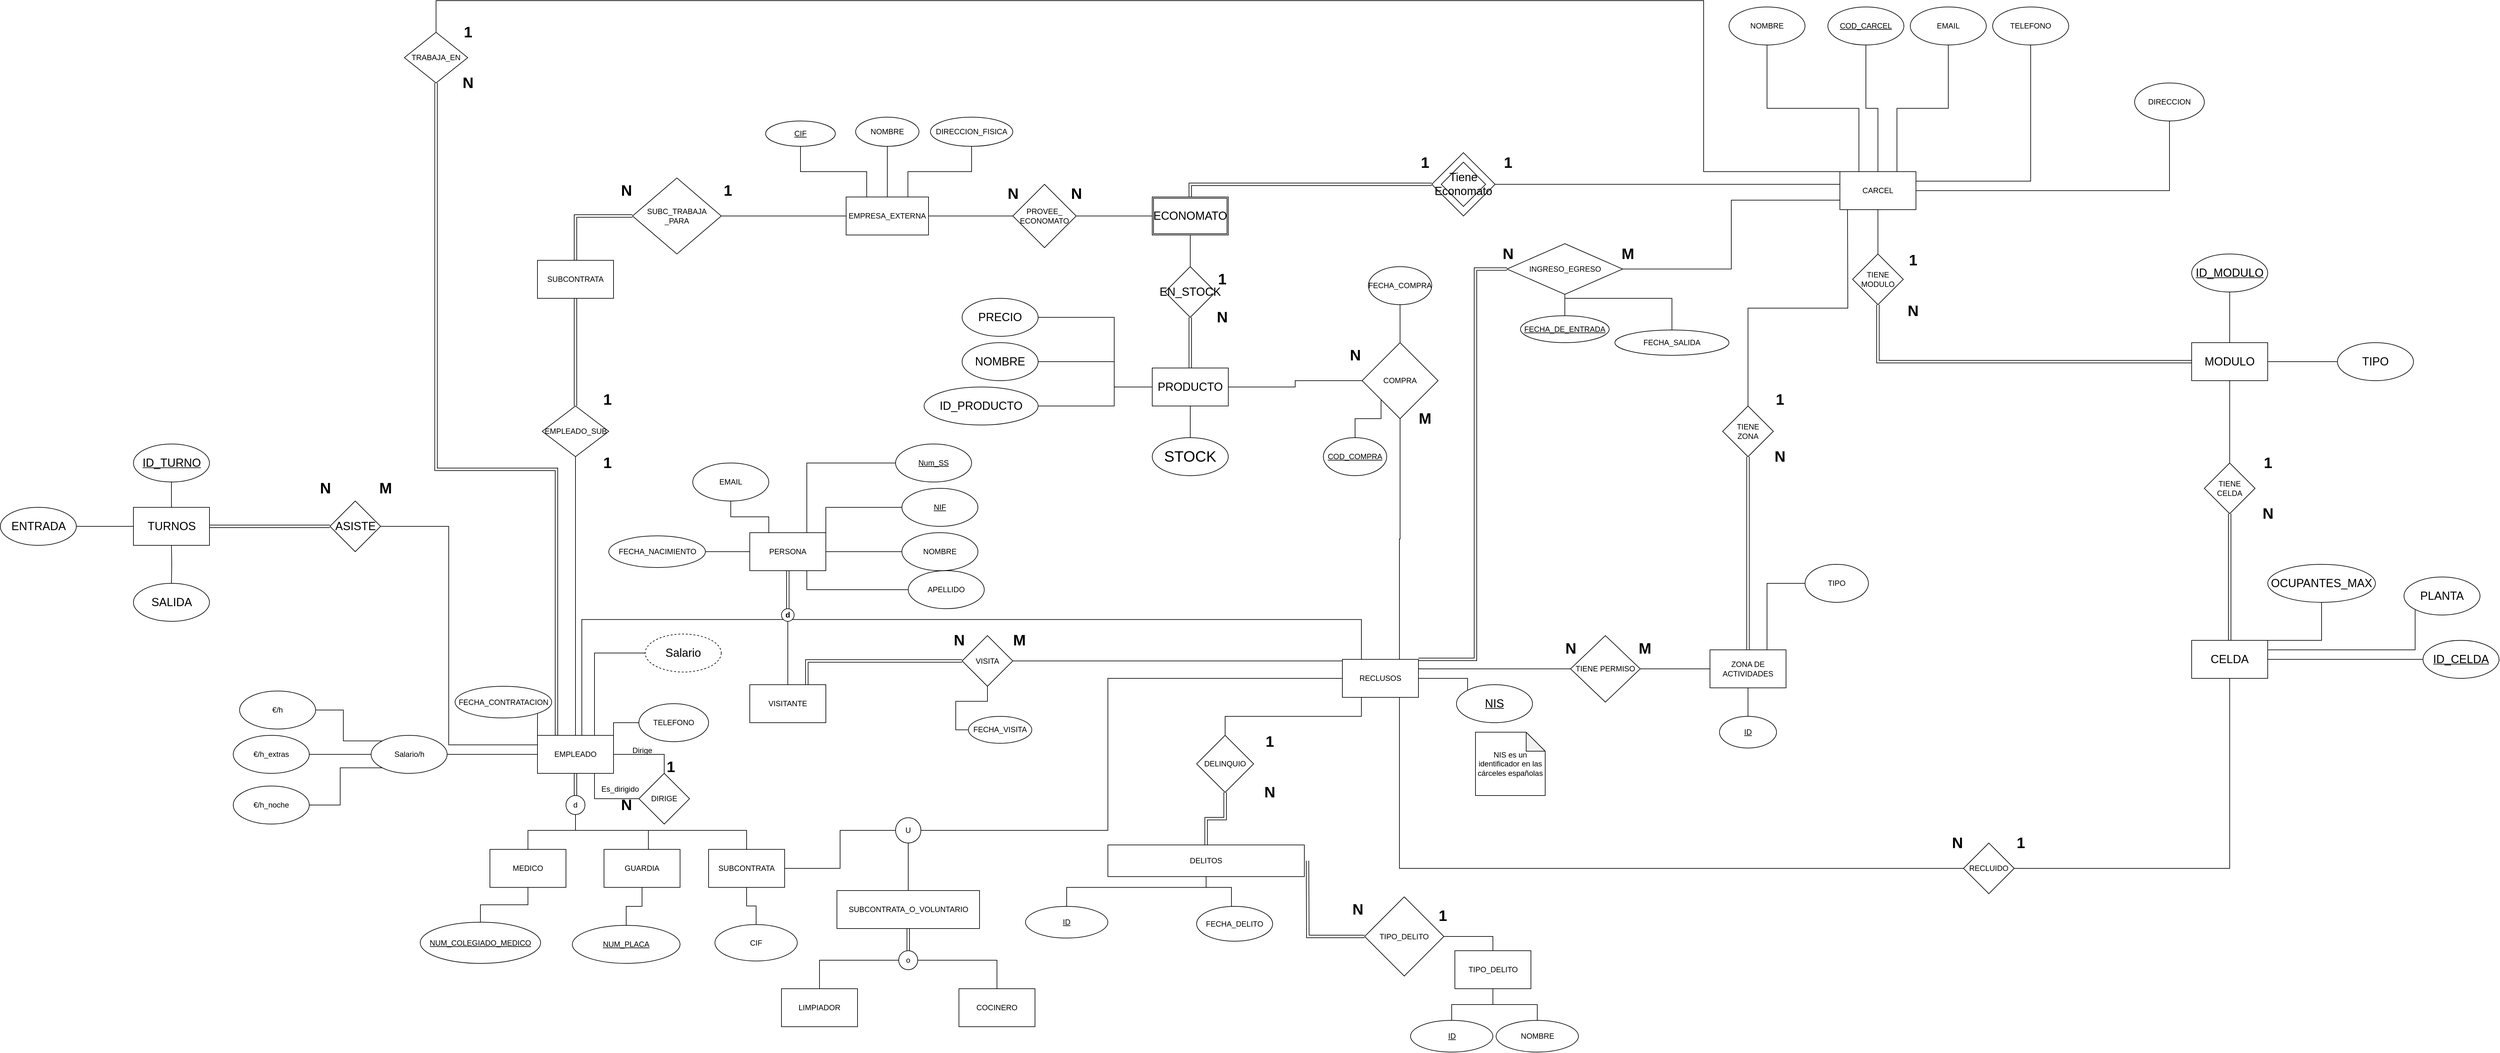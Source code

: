 <mxfile version="20.6.2" type="device"><diagram id="C5RBs43oDa-KdzZeNtuy" name="Page-1"><mxGraphModel dx="4788" dy="2385" grid="1" gridSize="10" guides="1" tooltips="1" connect="1" arrows="1" fold="1" page="1" pageScale="1" pageWidth="827" pageHeight="1169" math="0" shadow="0"><root><mxCell id="WIyWlLk6GJQsqaUBKTNV-0"/><mxCell id="WIyWlLk6GJQsqaUBKTNV-1" parent="WIyWlLk6GJQsqaUBKTNV-0"/><mxCell id="OzgMm6Zde0WBBwB78-hO-24" value="DELINQUIO" style="rhombus;whiteSpace=wrap;html=1;" parent="WIyWlLk6GJQsqaUBKTNV-1" vertex="1"><mxGeometry x="140" y="340" width="90" height="90" as="geometry"/></mxCell><mxCell id="OzgMm6Zde0WBBwB78-hO-53" value="TIPO_DELITO" style="rhombus;whiteSpace=wrap;html=1;" parent="WIyWlLk6GJQsqaUBKTNV-1" vertex="1"><mxGeometry x="405.11" y="595" width="125" height="125" as="geometry"/></mxCell><mxCell id="OzgMm6Zde0WBBwB78-hO-4" value="DELITOS" style="whiteSpace=wrap;html=1;" parent="WIyWlLk6GJQsqaUBKTNV-1" vertex="1"><mxGeometry y="513" width="310" height="50" as="geometry"/></mxCell><mxCell id="z4VB_ewiJuMk0Z62sK39-1" value="" style="rhombus;whiteSpace=wrap;html=1;" parent="WIyWlLk6GJQsqaUBKTNV-1" vertex="1"><mxGeometry x="511" y="-580" width="100" height="100" as="geometry"/></mxCell><mxCell id="nZhZhQw-TwDDFxZRIC-Q-12" value="" style="edgeStyle=orthogonalEdgeStyle;rounded=0;orthogonalLoop=1;jettySize=auto;html=1;endArrow=none;endFill=0;" parent="WIyWlLk6GJQsqaUBKTNV-1" source="nZhZhQw-TwDDFxZRIC-Q-10" target="nZhZhQw-TwDDFxZRIC-Q-11" edge="1"><mxGeometry relative="1" as="geometry"/></mxCell><mxCell id="nZhZhQw-TwDDFxZRIC-Q-14" style="edgeStyle=orthogonalEdgeStyle;rounded=0;orthogonalLoop=1;jettySize=auto;html=1;exitX=1;exitY=0.25;exitDx=0;exitDy=0;entryX=0.5;entryY=1;entryDx=0;entryDy=0;endArrow=none;endFill=0;" parent="WIyWlLk6GJQsqaUBKTNV-1" source="nZhZhQw-TwDDFxZRIC-Q-10" target="nZhZhQw-TwDDFxZRIC-Q-17" edge="1"><mxGeometry relative="1" as="geometry"/></mxCell><mxCell id="nZhZhQw-TwDDFxZRIC-Q-16" style="edgeStyle=orthogonalEdgeStyle;rounded=0;orthogonalLoop=1;jettySize=auto;html=1;exitX=0.25;exitY=0;exitDx=0;exitDy=0;endArrow=none;endFill=0;" parent="WIyWlLk6GJQsqaUBKTNV-1" source="nZhZhQw-TwDDFxZRIC-Q-10" target="nZhZhQw-TwDDFxZRIC-Q-15" edge="1"><mxGeometry relative="1" as="geometry"/></mxCell><mxCell id="nZhZhQw-TwDDFxZRIC-Q-18" style="edgeStyle=orthogonalEdgeStyle;rounded=0;orthogonalLoop=1;jettySize=auto;html=1;exitX=1;exitY=0.5;exitDx=0;exitDy=0;endArrow=none;endFill=0;entryX=0.5;entryY=1;entryDx=0;entryDy=0;" parent="WIyWlLk6GJQsqaUBKTNV-1" source="nZhZhQw-TwDDFxZRIC-Q-10" target="nZhZhQw-TwDDFxZRIC-Q-13" edge="1"><mxGeometry relative="1" as="geometry"><mxPoint x="1510.727" y="-360" as="targetPoint"/><Array as="points"><mxPoint x="1675" y="-520"/></Array></mxGeometry></mxCell><mxCell id="8FpTboGIXCuJdmvyg3Es-16" value="" style="edgeStyle=orthogonalEdgeStyle;rounded=0;orthogonalLoop=1;jettySize=auto;html=1;endArrow=none;endFill=0;" parent="WIyWlLk6GJQsqaUBKTNV-1" source="nZhZhQw-TwDDFxZRIC-Q-10" target="8FpTboGIXCuJdmvyg3Es-15" edge="1"><mxGeometry relative="1" as="geometry"/></mxCell><mxCell id="5Gf6_kw0BsBEPdDFh9oS-8" style="edgeStyle=orthogonalEdgeStyle;rounded=0;orthogonalLoop=1;jettySize=auto;html=1;exitX=0.75;exitY=0;exitDx=0;exitDy=0;entryX=0.5;entryY=1;entryDx=0;entryDy=0;endArrow=none;endFill=0;" parent="WIyWlLk6GJQsqaUBKTNV-1" source="nZhZhQw-TwDDFxZRIC-Q-10" target="nZhZhQw-TwDDFxZRIC-Q-34" edge="1"><mxGeometry relative="1" as="geometry"/></mxCell><mxCell id="OzgMm6Zde0WBBwB78-hO-21" style="edgeStyle=orthogonalEdgeStyle;rounded=0;orthogonalLoop=1;jettySize=auto;html=1;exitX=0;exitY=0.75;exitDx=0;exitDy=0;entryX=1;entryY=0.5;entryDx=0;entryDy=0;endArrow=none;endFill=0;" parent="WIyWlLk6GJQsqaUBKTNV-1" source="nZhZhQw-TwDDFxZRIC-Q-10" target="OzgMm6Zde0WBBwB78-hO-16" edge="1"><mxGeometry relative="1" as="geometry"/></mxCell><mxCell id="nZhZhQw-TwDDFxZRIC-Q-10" value="CARCEL" style="rounded=0;whiteSpace=wrap;html=1;" parent="WIyWlLk6GJQsqaUBKTNV-1" vertex="1"><mxGeometry x="1155" y="-550" width="120" height="60" as="geometry"/></mxCell><mxCell id="nZhZhQw-TwDDFxZRIC-Q-11" value="&lt;u&gt;COD_CARCEL&lt;/u&gt;" style="ellipse;whiteSpace=wrap;html=1;rounded=0;" parent="WIyWlLk6GJQsqaUBKTNV-1" vertex="1"><mxGeometry x="1136" y="-810" width="120" height="60" as="geometry"/></mxCell><mxCell id="nZhZhQw-TwDDFxZRIC-Q-13" value="DIRECCION" style="ellipse;whiteSpace=wrap;html=1;" parent="WIyWlLk6GJQsqaUBKTNV-1" vertex="1"><mxGeometry x="1620" y="-690" width="110" height="60" as="geometry"/></mxCell><mxCell id="nZhZhQw-TwDDFxZRIC-Q-15" value="NOMBRE" style="ellipse;whiteSpace=wrap;html=1;" parent="WIyWlLk6GJQsqaUBKTNV-1" vertex="1"><mxGeometry x="980" y="-810" width="120" height="60" as="geometry"/></mxCell><mxCell id="nZhZhQw-TwDDFxZRIC-Q-17" value="TELEFONO" style="ellipse;whiteSpace=wrap;html=1;" parent="WIyWlLk6GJQsqaUBKTNV-1" vertex="1"><mxGeometry x="1396" y="-810" width="120" height="60" as="geometry"/></mxCell><mxCell id="nZhZhQw-TwDDFxZRIC-Q-26" style="edgeStyle=orthogonalEdgeStyle;rounded=0;orthogonalLoop=1;jettySize=auto;html=1;exitX=1;exitY=0;exitDx=0;exitDy=0;entryX=0;entryY=0.5;entryDx=0;entryDy=0;endArrow=none;endFill=0;" parent="WIyWlLk6GJQsqaUBKTNV-1" source="nZhZhQw-TwDDFxZRIC-Q-21" target="nZhZhQw-TwDDFxZRIC-Q-25" edge="1"><mxGeometry relative="1" as="geometry"/></mxCell><mxCell id="nZhZhQw-TwDDFxZRIC-Q-80" style="edgeStyle=orthogonalEdgeStyle;rounded=0;orthogonalLoop=1;jettySize=auto;html=1;exitX=0.5;exitY=1;exitDx=0;exitDy=0;entryX=0.5;entryY=0;entryDx=0;entryDy=0;endArrow=none;endFill=0;shape=link;" parent="WIyWlLk6GJQsqaUBKTNV-1" source="nZhZhQw-TwDDFxZRIC-Q-21" target="nZhZhQw-TwDDFxZRIC-Q-75" edge="1"><mxGeometry relative="1" as="geometry"/></mxCell><mxCell id="nZhZhQw-TwDDFxZRIC-Q-138" style="edgeStyle=orthogonalEdgeStyle;rounded=0;orthogonalLoop=1;jettySize=auto;html=1;exitX=0.25;exitY=0;exitDx=0;exitDy=0;entryX=0.5;entryY=1;entryDx=0;entryDy=0;fontSize=18;endArrow=none;endFill=0;" parent="WIyWlLk6GJQsqaUBKTNV-1" source="nZhZhQw-TwDDFxZRIC-Q-21" target="nZhZhQw-TwDDFxZRIC-Q-37" edge="1"><mxGeometry relative="1" as="geometry"/></mxCell><mxCell id="nZhZhQw-TwDDFxZRIC-Q-140" style="edgeStyle=orthogonalEdgeStyle;rounded=0;orthogonalLoop=1;jettySize=auto;html=1;exitX=0.75;exitY=1;exitDx=0;exitDy=0;entryX=0;entryY=0.5;entryDx=0;entryDy=0;fontSize=18;endArrow=none;endFill=0;" parent="WIyWlLk6GJQsqaUBKTNV-1" source="nZhZhQw-TwDDFxZRIC-Q-21" target="nZhZhQw-TwDDFxZRIC-Q-29" edge="1"><mxGeometry relative="1" as="geometry"/></mxCell><mxCell id="nZhZhQw-TwDDFxZRIC-Q-141" style="edgeStyle=orthogonalEdgeStyle;rounded=0;orthogonalLoop=1;jettySize=auto;html=1;exitX=1;exitY=0.5;exitDx=0;exitDy=0;entryX=0;entryY=0.5;entryDx=0;entryDy=0;fontSize=18;endArrow=none;endFill=0;" parent="WIyWlLk6GJQsqaUBKTNV-1" source="nZhZhQw-TwDDFxZRIC-Q-21" target="nZhZhQw-TwDDFxZRIC-Q-27" edge="1"><mxGeometry relative="1" as="geometry"/></mxCell><mxCell id="nZhZhQw-TwDDFxZRIC-Q-142" style="edgeStyle=orthogonalEdgeStyle;rounded=0;orthogonalLoop=1;jettySize=auto;html=1;exitX=0.75;exitY=0;exitDx=0;exitDy=0;entryX=0;entryY=0.5;entryDx=0;entryDy=0;fontSize=18;endArrow=none;endFill=0;" parent="WIyWlLk6GJQsqaUBKTNV-1" source="nZhZhQw-TwDDFxZRIC-Q-21" target="nZhZhQw-TwDDFxZRIC-Q-46" edge="1"><mxGeometry relative="1" as="geometry"/></mxCell><mxCell id="7g7sCBVOJu5cQUzL_bKn-4" style="edgeStyle=orthogonalEdgeStyle;rounded=0;orthogonalLoop=1;jettySize=auto;html=1;exitX=0;exitY=0.5;exitDx=0;exitDy=0;entryX=1;entryY=0.5;entryDx=0;entryDy=0;endArrow=none;endFill=0;" edge="1" parent="WIyWlLk6GJQsqaUBKTNV-1" source="nZhZhQw-TwDDFxZRIC-Q-21" target="KC7DplGyAYXe0p9m-VJh-7"><mxGeometry relative="1" as="geometry"/></mxCell><mxCell id="nZhZhQw-TwDDFxZRIC-Q-21" value="PERSONA" style="whiteSpace=wrap;html=1;" parent="WIyWlLk6GJQsqaUBKTNV-1" vertex="1"><mxGeometry x="-565" y="20" width="120" height="60" as="geometry"/></mxCell><mxCell id="nZhZhQw-TwDDFxZRIC-Q-25" value="&lt;u&gt;NIF&lt;/u&gt;" style="ellipse;whiteSpace=wrap;html=1;" parent="WIyWlLk6GJQsqaUBKTNV-1" vertex="1"><mxGeometry x="-325" y="-50" width="120" height="60" as="geometry"/></mxCell><mxCell id="nZhZhQw-TwDDFxZRIC-Q-27" value="NOMBRE" style="ellipse;whiteSpace=wrap;html=1;" parent="WIyWlLk6GJQsqaUBKTNV-1" vertex="1"><mxGeometry x="-325" y="20" width="120" height="60" as="geometry"/></mxCell><mxCell id="nZhZhQw-TwDDFxZRIC-Q-29" value="APELLIDO" style="ellipse;whiteSpace=wrap;html=1;" parent="WIyWlLk6GJQsqaUBKTNV-1" vertex="1"><mxGeometry x="-315" y="80" width="120" height="60" as="geometry"/></mxCell><mxCell id="nZhZhQw-TwDDFxZRIC-Q-34" value="EMAIL" style="ellipse;whiteSpace=wrap;html=1;" parent="WIyWlLk6GJQsqaUBKTNV-1" vertex="1"><mxGeometry x="1266" y="-810" width="120" height="60" as="geometry"/></mxCell><mxCell id="nZhZhQw-TwDDFxZRIC-Q-37" value="EMAIL" style="ellipse;whiteSpace=wrap;html=1;" parent="WIyWlLk6GJQsqaUBKTNV-1" vertex="1"><mxGeometry x="-655" y="-90" width="120" height="60" as="geometry"/></mxCell><mxCell id="nZhZhQw-TwDDFxZRIC-Q-186" style="edgeStyle=orthogonalEdgeStyle;rounded=0;orthogonalLoop=1;jettySize=auto;html=1;exitX=1;exitY=0;exitDx=0;exitDy=0;entryX=0;entryY=0.5;entryDx=0;entryDy=0;fontSize=18;endArrow=none;endFill=0;" parent="WIyWlLk6GJQsqaUBKTNV-1" source="nZhZhQw-TwDDFxZRIC-Q-39" target="nZhZhQw-TwDDFxZRIC-Q-185" edge="1"><mxGeometry relative="1" as="geometry"/></mxCell><mxCell id="nZhZhQw-TwDDFxZRIC-Q-212" style="edgeStyle=none;rounded=0;orthogonalLoop=1;jettySize=auto;html=1;exitX=0;exitY=0.5;exitDx=0;exitDy=0;entryX=1;entryY=0.5;entryDx=0;entryDy=0;fontSize=18;endArrow=none;endFill=0;" parent="WIyWlLk6GJQsqaUBKTNV-1" source="nZhZhQw-TwDDFxZRIC-Q-39" target="nZhZhQw-TwDDFxZRIC-Q-87" edge="1"><mxGeometry relative="1" as="geometry"/></mxCell><mxCell id="nZhZhQw-TwDDFxZRIC-Q-219" style="edgeStyle=none;rounded=0;orthogonalLoop=1;jettySize=auto;html=1;exitX=0.75;exitY=0;exitDx=0;exitDy=0;entryX=0;entryY=0.5;entryDx=0;entryDy=0;fontSize=18;endArrow=none;endFill=0;" parent="WIyWlLk6GJQsqaUBKTNV-1" source="nZhZhQw-TwDDFxZRIC-Q-39" target="nZhZhQw-TwDDFxZRIC-Q-129" edge="1"><mxGeometry relative="1" as="geometry"><Array as="points"><mxPoint x="-810" y="210"/></Array></mxGeometry></mxCell><mxCell id="8FpTboGIXCuJdmvyg3Es-13" style="edgeStyle=orthogonalEdgeStyle;rounded=0;orthogonalLoop=1;jettySize=auto;html=1;exitX=0.75;exitY=1;exitDx=0;exitDy=0;endArrow=none;endFill=0;" parent="WIyWlLk6GJQsqaUBKTNV-1" source="nZhZhQw-TwDDFxZRIC-Q-39" target="8FpTboGIXCuJdmvyg3Es-12" edge="1"><mxGeometry relative="1" as="geometry"/></mxCell><mxCell id="8FpTboGIXCuJdmvyg3Es-14" style="edgeStyle=orthogonalEdgeStyle;rounded=0;orthogonalLoop=1;jettySize=auto;html=1;exitX=1;exitY=0.5;exitDx=0;exitDy=0;entryX=0.5;entryY=0;entryDx=0;entryDy=0;endArrow=none;endFill=0;" parent="WIyWlLk6GJQsqaUBKTNV-1" source="nZhZhQw-TwDDFxZRIC-Q-39" target="8FpTboGIXCuJdmvyg3Es-12" edge="1"><mxGeometry relative="1" as="geometry"/></mxCell><mxCell id="5Gf6_kw0BsBEPdDFh9oS-2" style="edgeStyle=orthogonalEdgeStyle;rounded=0;orthogonalLoop=1;jettySize=auto;html=1;exitX=0.5;exitY=0;exitDx=0;exitDy=0;endArrow=none;endFill=0;" parent="WIyWlLk6GJQsqaUBKTNV-1" source="nZhZhQw-TwDDFxZRIC-Q-39" target="5Gf6_kw0BsBEPdDFh9oS-1" edge="1"><mxGeometry relative="1" as="geometry"/></mxCell><mxCell id="K2k0CX4O3r7vPrFh7MwO-30" style="edgeStyle=orthogonalEdgeStyle;rounded=0;orthogonalLoop=1;jettySize=auto;html=1;exitX=0;exitY=0.25;exitDx=0;exitDy=0;entryX=1;entryY=0.5;entryDx=0;entryDy=0;endArrow=none;endFill=0;" parent="WIyWlLk6GJQsqaUBKTNV-1" source="nZhZhQw-TwDDFxZRIC-Q-39" target="nZhZhQw-TwDDFxZRIC-Q-208" edge="1"><mxGeometry relative="1" as="geometry"><Array as="points"><mxPoint x="-1040" y="355"/><mxPoint x="-1040" y="10"/></Array></mxGeometry></mxCell><mxCell id="K2k0CX4O3r7vPrFh7MwO-31" style="edgeStyle=orthogonalEdgeStyle;rounded=0;orthogonalLoop=1;jettySize=auto;html=1;exitX=0.25;exitY=0;exitDx=0;exitDy=0;entryX=0.5;entryY=1;entryDx=0;entryDy=0;endArrow=none;endFill=0;shape=link;" parent="WIyWlLk6GJQsqaUBKTNV-1" source="nZhZhQw-TwDDFxZRIC-Q-39" target="K2k0CX4O3r7vPrFh7MwO-29" edge="1"><mxGeometry relative="1" as="geometry"><Array as="points"><mxPoint x="-870" y="-80"/><mxPoint x="-1060" y="-80"/></Array></mxGeometry></mxCell><mxCell id="nZhZhQw-TwDDFxZRIC-Q-39" value="EMPLEADO" style="whiteSpace=wrap;html=1;" parent="WIyWlLk6GJQsqaUBKTNV-1" vertex="1"><mxGeometry x="-900" y="340" width="120" height="60" as="geometry"/></mxCell><mxCell id="nZhZhQw-TwDDFxZRIC-Q-146" style="edgeStyle=orthogonalEdgeStyle;rounded=0;orthogonalLoop=1;jettySize=auto;html=1;exitX=1;exitY=0.5;exitDx=0;exitDy=0;entryX=0;entryY=0;entryDx=0;entryDy=0;fontSize=18;endArrow=none;endFill=0;" parent="WIyWlLk6GJQsqaUBKTNV-1" source="nZhZhQw-TwDDFxZRIC-Q-40" target="nZhZhQw-TwDDFxZRIC-Q-145" edge="1"><mxGeometry relative="1" as="geometry"><Array as="points"><mxPoint x="567" y="250"/></Array></mxGeometry></mxCell><mxCell id="BwwgE5QBUh3-6MuKjZ0O-3" style="edgeStyle=orthogonalEdgeStyle;rounded=0;orthogonalLoop=1;jettySize=auto;html=1;exitX=0.75;exitY=0;exitDx=0;exitDy=0;endArrow=none;endFill=0;" parent="WIyWlLk6GJQsqaUBKTNV-1" source="nZhZhQw-TwDDFxZRIC-Q-40" target="BwwgE5QBUh3-6MuKjZ0O-4" edge="1"><mxGeometry relative="1" as="geometry"><mxPoint x="460.111" y="-190" as="targetPoint"/></mxGeometry></mxCell><mxCell id="z4VB_ewiJuMk0Z62sK39-12" style="edgeStyle=orthogonalEdgeStyle;rounded=0;orthogonalLoop=1;jettySize=auto;html=1;exitX=0;exitY=0.5;exitDx=0;exitDy=0;entryX=1;entryY=0.5;entryDx=0;entryDy=0;endArrow=none;endFill=0;" parent="WIyWlLk6GJQsqaUBKTNV-1" source="nZhZhQw-TwDDFxZRIC-Q-40" target="z4VB_ewiJuMk0Z62sK39-8" edge="1"><mxGeometry relative="1" as="geometry"><Array as="points"><mxPoint y="250"/><mxPoint y="490"/></Array></mxGeometry></mxCell><mxCell id="z4VB_ewiJuMk0Z62sK39-24" style="edgeStyle=orthogonalEdgeStyle;rounded=0;orthogonalLoop=1;jettySize=auto;html=1;exitX=1;exitY=0.25;exitDx=0;exitDy=0;endArrow=none;endFill=0;" parent="WIyWlLk6GJQsqaUBKTNV-1" source="nZhZhQw-TwDDFxZRIC-Q-40" target="z4VB_ewiJuMk0Z62sK39-28" edge="1"><mxGeometry relative="1" as="geometry"><mxPoint x="720" y="235" as="targetPoint"/></mxGeometry></mxCell><mxCell id="qraamc6nUMJ5CnrImO1x-23" style="edgeStyle=orthogonalEdgeStyle;rounded=0;orthogonalLoop=1;jettySize=auto;html=1;exitX=0.25;exitY=0;exitDx=0;exitDy=0;entryX=1;entryY=1;entryDx=0;entryDy=0;endArrow=none;endFill=0;" parent="WIyWlLk6GJQsqaUBKTNV-1" source="nZhZhQw-TwDDFxZRIC-Q-40" target="nZhZhQw-TwDDFxZRIC-Q-75" edge="1"><mxGeometry relative="1" as="geometry"><Array as="points"><mxPoint x="400" y="157"/></Array></mxGeometry></mxCell><mxCell id="qraamc6nUMJ5CnrImO1x-30" style="edgeStyle=orthogonalEdgeStyle;rounded=0;orthogonalLoop=1;jettySize=auto;html=1;exitX=0;exitY=0;exitDx=0;exitDy=0;entryX=1;entryY=0.5;entryDx=0;entryDy=0;endArrow=none;endFill=0;" parent="WIyWlLk6GJQsqaUBKTNV-1" source="nZhZhQw-TwDDFxZRIC-Q-40" target="qraamc6nUMJ5CnrImO1x-28" edge="1"><mxGeometry relative="1" as="geometry"><Array as="points"><mxPoint x="370" y="223"/></Array></mxGeometry></mxCell><mxCell id="OzgMm6Zde0WBBwB78-hO-15" style="edgeStyle=orthogonalEdgeStyle;rounded=0;orthogonalLoop=1;jettySize=auto;html=1;exitX=1;exitY=0;exitDx=0;exitDy=0;endArrow=none;endFill=0;entryX=0;entryY=0.5;entryDx=0;entryDy=0;shape=link;" parent="WIyWlLk6GJQsqaUBKTNV-1" source="nZhZhQw-TwDDFxZRIC-Q-40" target="OzgMm6Zde0WBBwB78-hO-16" edge="1"><mxGeometry relative="1" as="geometry"><mxPoint x="120" y="320" as="targetPoint"/><Array as="points"><mxPoint x="580" y="220"/><mxPoint x="580" y="-396"/></Array></mxGeometry></mxCell><mxCell id="OzgMm6Zde0WBBwB78-hO-25" style="edgeStyle=orthogonalEdgeStyle;rounded=0;orthogonalLoop=1;jettySize=auto;html=1;exitX=0.25;exitY=1;exitDx=0;exitDy=0;entryX=0.5;entryY=0;entryDx=0;entryDy=0;endArrow=none;endFill=0;" parent="WIyWlLk6GJQsqaUBKTNV-1" source="nZhZhQw-TwDDFxZRIC-Q-40" target="OzgMm6Zde0WBBwB78-hO-24" edge="1"><mxGeometry relative="1" as="geometry"/></mxCell><mxCell id="nZhZhQw-TwDDFxZRIC-Q-40" value="RECLUSOS" style="whiteSpace=wrap;html=1;" parent="WIyWlLk6GJQsqaUBKTNV-1" vertex="1"><mxGeometry x="370" y="220" width="120" height="60" as="geometry"/></mxCell><mxCell id="nZhZhQw-TwDDFxZRIC-Q-46" value="&lt;u&gt;Num_SS&lt;/u&gt;" style="ellipse;whiteSpace=wrap;html=1;" parent="WIyWlLk6GJQsqaUBKTNV-1" vertex="1"><mxGeometry x="-335" y="-120" width="120" height="60" as="geometry"/></mxCell><mxCell id="nZhZhQw-TwDDFxZRIC-Q-81" style="edgeStyle=orthogonalEdgeStyle;rounded=0;orthogonalLoop=1;jettySize=auto;html=1;exitX=0;exitY=1;exitDx=0;exitDy=0;endArrow=none;endFill=0;" parent="WIyWlLk6GJQsqaUBKTNV-1" source="nZhZhQw-TwDDFxZRIC-Q-75" edge="1"><mxGeometry relative="1" as="geometry"><mxPoint x="-830" y="340" as="targetPoint"/><Array as="points"><mxPoint x="-830" y="157"/></Array></mxGeometry></mxCell><mxCell id="qraamc6nUMJ5CnrImO1x-25" style="edgeStyle=orthogonalEdgeStyle;rounded=0;orthogonalLoop=1;jettySize=auto;html=1;exitX=0.5;exitY=1;exitDx=0;exitDy=0;entryX=0.5;entryY=0;entryDx=0;entryDy=0;endArrow=none;endFill=0;" parent="WIyWlLk6GJQsqaUBKTNV-1" source="nZhZhQw-TwDDFxZRIC-Q-75" target="qraamc6nUMJ5CnrImO1x-24" edge="1"><mxGeometry relative="1" as="geometry"/></mxCell><mxCell id="nZhZhQw-TwDDFxZRIC-Q-75" value="&lt;b&gt;d&lt;/b&gt;" style="ellipse;whiteSpace=wrap;html=1;aspect=fixed;" parent="WIyWlLk6GJQsqaUBKTNV-1" vertex="1"><mxGeometry x="-515" y="140" width="20" height="20" as="geometry"/></mxCell><mxCell id="nZhZhQw-TwDDFxZRIC-Q-93" style="edgeStyle=orthogonalEdgeStyle;rounded=0;orthogonalLoop=1;jettySize=auto;html=1;exitX=0;exitY=1;exitDx=0;exitDy=0;entryX=1;entryY=0.5;entryDx=0;entryDy=0;endArrow=none;endFill=0;" parent="WIyWlLk6GJQsqaUBKTNV-1" source="nZhZhQw-TwDDFxZRIC-Q-87" target="nZhZhQw-TwDDFxZRIC-Q-90" edge="1"><mxGeometry relative="1" as="geometry"><mxPoint x="-1109.497" y="394.749" as="sourcePoint"/></mxGeometry></mxCell><mxCell id="nZhZhQw-TwDDFxZRIC-Q-91" style="edgeStyle=orthogonalEdgeStyle;rounded=0;orthogonalLoop=1;jettySize=auto;html=1;exitX=0;exitY=0;exitDx=0;exitDy=0;entryX=1;entryY=0.5;entryDx=0;entryDy=0;endArrow=none;endFill=0;" parent="WIyWlLk6GJQsqaUBKTNV-1" source="nZhZhQw-TwDDFxZRIC-Q-87" target="nZhZhQw-TwDDFxZRIC-Q-88" edge="1"><mxGeometry relative="1" as="geometry"/></mxCell><mxCell id="nZhZhQw-TwDDFxZRIC-Q-92" style="edgeStyle=orthogonalEdgeStyle;rounded=0;orthogonalLoop=1;jettySize=auto;html=1;exitX=0;exitY=0.5;exitDx=0;exitDy=0;endArrow=none;endFill=0;" parent="WIyWlLk6GJQsqaUBKTNV-1" source="nZhZhQw-TwDDFxZRIC-Q-87" target="nZhZhQw-TwDDFxZRIC-Q-89" edge="1"><mxGeometry relative="1" as="geometry"/></mxCell><mxCell id="nZhZhQw-TwDDFxZRIC-Q-87" value="Salario/h" style="ellipse;whiteSpace=wrap;html=1;" parent="WIyWlLk6GJQsqaUBKTNV-1" vertex="1"><mxGeometry x="-1162.5" y="340" width="120" height="60" as="geometry"/></mxCell><mxCell id="nZhZhQw-TwDDFxZRIC-Q-88" value="€/h" style="ellipse;whiteSpace=wrap;html=1;" parent="WIyWlLk6GJQsqaUBKTNV-1" vertex="1"><mxGeometry x="-1370" y="270" width="120" height="60" as="geometry"/></mxCell><mxCell id="nZhZhQw-TwDDFxZRIC-Q-89" value="€/h_extras" style="ellipse;whiteSpace=wrap;html=1;" parent="WIyWlLk6GJQsqaUBKTNV-1" vertex="1"><mxGeometry x="-1380" y="340" width="120" height="60" as="geometry"/></mxCell><mxCell id="nZhZhQw-TwDDFxZRIC-Q-90" value="€/h_noche" style="ellipse;whiteSpace=wrap;html=1;" parent="WIyWlLk6GJQsqaUBKTNV-1" vertex="1"><mxGeometry x="-1380" y="420" width="120" height="60" as="geometry"/></mxCell><mxCell id="nZhZhQw-TwDDFxZRIC-Q-129" value="Salario" style="ellipse;whiteSpace=wrap;html=1;fontSize=18;dashed=1;" parent="WIyWlLk6GJQsqaUBKTNV-1" vertex="1"><mxGeometry x="-730" y="180" width="120" height="60" as="geometry"/></mxCell><mxCell id="nZhZhQw-TwDDFxZRIC-Q-145" value="&lt;u&gt;NIS&lt;/u&gt;" style="ellipse;whiteSpace=wrap;html=1;fontSize=18;" parent="WIyWlLk6GJQsqaUBKTNV-1" vertex="1"><mxGeometry x="550" y="260" width="120" height="60" as="geometry"/></mxCell><mxCell id="nZhZhQw-TwDDFxZRIC-Q-153" style="edgeStyle=orthogonalEdgeStyle;rounded=0;orthogonalLoop=1;jettySize=auto;html=1;exitX=1;exitY=0;exitDx=0;exitDy=0;fontSize=18;endArrow=none;endFill=0;entryX=0.5;entryY=1;entryDx=0;entryDy=0;" parent="WIyWlLk6GJQsqaUBKTNV-1" source="nZhZhQw-TwDDFxZRIC-Q-151" target="nZhZhQw-TwDDFxZRIC-Q-154" edge="1"><mxGeometry relative="1" as="geometry"><mxPoint x="1805" y="150" as="targetPoint"/><Array as="points"><mxPoint x="1915" y="190"/></Array></mxGeometry></mxCell><mxCell id="nZhZhQw-TwDDFxZRIC-Q-156" style="edgeStyle=orthogonalEdgeStyle;rounded=0;orthogonalLoop=1;jettySize=auto;html=1;exitX=1;exitY=0.5;exitDx=0;exitDy=0;entryX=0;entryY=0.5;entryDx=0;entryDy=0;fontSize=18;endArrow=none;endFill=0;" parent="WIyWlLk6GJQsqaUBKTNV-1" source="nZhZhQw-TwDDFxZRIC-Q-151" target="nZhZhQw-TwDDFxZRIC-Q-155" edge="1"><mxGeometry relative="1" as="geometry"/></mxCell><mxCell id="nZhZhQw-TwDDFxZRIC-Q-158" style="edgeStyle=orthogonalEdgeStyle;rounded=0;orthogonalLoop=1;jettySize=auto;html=1;exitX=1;exitY=0.25;exitDx=0;exitDy=0;entryX=0;entryY=1;entryDx=0;entryDy=0;fontSize=18;endArrow=none;endFill=0;" parent="WIyWlLk6GJQsqaUBKTNV-1" source="nZhZhQw-TwDDFxZRIC-Q-151" target="nZhZhQw-TwDDFxZRIC-Q-157" edge="1"><mxGeometry relative="1" as="geometry"/></mxCell><mxCell id="8FpTboGIXCuJdmvyg3Es-21" style="edgeStyle=orthogonalEdgeStyle;rounded=0;orthogonalLoop=1;jettySize=auto;html=1;exitX=0.5;exitY=1;exitDx=0;exitDy=0;endArrow=none;endFill=0;entryX=1;entryY=0.5;entryDx=0;entryDy=0;" parent="WIyWlLk6GJQsqaUBKTNV-1" source="nZhZhQw-TwDDFxZRIC-Q-151" target="8FpTboGIXCuJdmvyg3Es-22" edge="1"><mxGeometry relative="1" as="geometry"><mxPoint x="386.8" y="610" as="targetPoint"/><Array as="points"><mxPoint x="1770" y="550"/></Array></mxGeometry></mxCell><mxCell id="nZhZhQw-TwDDFxZRIC-Q-151" value="CELDA" style="whiteSpace=wrap;html=1;fontSize=18;" parent="WIyWlLk6GJQsqaUBKTNV-1" vertex="1"><mxGeometry x="1710" y="190" width="120" height="60" as="geometry"/></mxCell><mxCell id="nZhZhQw-TwDDFxZRIC-Q-154" value="OCUPANTES_MAX" style="ellipse;whiteSpace=wrap;html=1;fontSize=18;" parent="WIyWlLk6GJQsqaUBKTNV-1" vertex="1"><mxGeometry x="1830" y="70" width="170" height="60" as="geometry"/></mxCell><mxCell id="nZhZhQw-TwDDFxZRIC-Q-155" value="&lt;u&gt;ID_CELDA&lt;/u&gt;" style="ellipse;whiteSpace=wrap;html=1;fontSize=18;" parent="WIyWlLk6GJQsqaUBKTNV-1" vertex="1"><mxGeometry x="2075" y="190" width="120" height="60" as="geometry"/></mxCell><mxCell id="nZhZhQw-TwDDFxZRIC-Q-157" value="PLANTA" style="ellipse;whiteSpace=wrap;html=1;fontSize=18;" parent="WIyWlLk6GJQsqaUBKTNV-1" vertex="1"><mxGeometry x="2045" y="90" width="120" height="60" as="geometry"/></mxCell><mxCell id="nZhZhQw-TwDDFxZRIC-Q-166" style="edgeStyle=orthogonalEdgeStyle;rounded=0;orthogonalLoop=1;jettySize=auto;html=1;exitX=0.5;exitY=0;exitDx=0;exitDy=0;entryX=0.5;entryY=1;entryDx=0;entryDy=0;fontSize=18;endArrow=none;endFill=0;" parent="WIyWlLk6GJQsqaUBKTNV-1" source="nZhZhQw-TwDDFxZRIC-Q-161" target="nZhZhQw-TwDDFxZRIC-Q-165" edge="1"><mxGeometry relative="1" as="geometry"/></mxCell><mxCell id="8FpTboGIXCuJdmvyg3Es-18" style="edgeStyle=orthogonalEdgeStyle;rounded=0;orthogonalLoop=1;jettySize=auto;html=1;exitX=0.5;exitY=1;exitDx=0;exitDy=0;endArrow=none;endFill=0;entryX=0.5;entryY=0;entryDx=0;entryDy=0;" parent="WIyWlLk6GJQsqaUBKTNV-1" source="nZhZhQw-TwDDFxZRIC-Q-161" target="8FpTboGIXCuJdmvyg3Es-19" edge="1"><mxGeometry relative="1" as="geometry"><mxPoint x="1770.667" y="-50" as="targetPoint"/></mxGeometry></mxCell><mxCell id="nZhZhQw-TwDDFxZRIC-Q-161" value="MODULO" style="whiteSpace=wrap;html=1;fontSize=18;" parent="WIyWlLk6GJQsqaUBKTNV-1" vertex="1"><mxGeometry x="1710" y="-280" width="120" height="60" as="geometry"/></mxCell><mxCell id="nZhZhQw-TwDDFxZRIC-Q-165" value="&lt;u&gt;ID_MODULO&lt;/u&gt;" style="ellipse;whiteSpace=wrap;html=1;fontSize=18;" parent="WIyWlLk6GJQsqaUBKTNV-1" vertex="1"><mxGeometry x="1710" y="-420" width="120" height="60" as="geometry"/></mxCell><mxCell id="nZhZhQw-TwDDFxZRIC-Q-185" value="TELEFONO" style="ellipse;whiteSpace=wrap;html=1;" parent="WIyWlLk6GJQsqaUBKTNV-1" vertex="1"><mxGeometry x="-740" y="290" width="110" height="60" as="geometry"/></mxCell><mxCell id="nZhZhQw-TwDDFxZRIC-Q-198" style="edgeStyle=orthogonalEdgeStyle;rounded=0;orthogonalLoop=1;jettySize=auto;html=1;exitX=0.5;exitY=1;exitDx=0;exitDy=0;entryX=0.5;entryY=0;entryDx=0;entryDy=0;fontSize=18;endArrow=none;endFill=0;" parent="WIyWlLk6GJQsqaUBKTNV-1" target="nZhZhQw-TwDDFxZRIC-Q-197" edge="1"><mxGeometry relative="1" as="geometry"><mxPoint x="-1477.5" y="40" as="sourcePoint"/></mxGeometry></mxCell><mxCell id="nZhZhQw-TwDDFxZRIC-Q-195" value="ENTRADA" style="ellipse;whiteSpace=wrap;html=1;fontSize=18;" parent="WIyWlLk6GJQsqaUBKTNV-1" vertex="1"><mxGeometry x="-1747.5" y="-20" width="120" height="60" as="geometry"/></mxCell><mxCell id="nZhZhQw-TwDDFxZRIC-Q-197" value="SALIDA" style="ellipse;whiteSpace=wrap;html=1;fontSize=18;" parent="WIyWlLk6GJQsqaUBKTNV-1" vertex="1"><mxGeometry x="-1537.5" y="100" width="120" height="60" as="geometry"/></mxCell><mxCell id="nZhZhQw-TwDDFxZRIC-Q-205" style="edgeStyle=orthogonalEdgeStyle;rounded=0;orthogonalLoop=1;jettySize=auto;html=1;exitX=0.5;exitY=0;exitDx=0;exitDy=0;entryX=0.5;entryY=1;entryDx=0;entryDy=0;fontSize=18;endArrow=none;endFill=0;" parent="WIyWlLk6GJQsqaUBKTNV-1" source="nZhZhQw-TwDDFxZRIC-Q-203" target="nZhZhQw-TwDDFxZRIC-Q-204" edge="1"><mxGeometry relative="1" as="geometry"/></mxCell><mxCell id="nZhZhQw-TwDDFxZRIC-Q-206" style="edgeStyle=orthogonalEdgeStyle;rounded=0;orthogonalLoop=1;jettySize=auto;html=1;exitX=0;exitY=0.5;exitDx=0;exitDy=0;entryX=1;entryY=0.5;entryDx=0;entryDy=0;fontSize=18;endArrow=none;endFill=0;" parent="WIyWlLk6GJQsqaUBKTNV-1" source="nZhZhQw-TwDDFxZRIC-Q-203" target="nZhZhQw-TwDDFxZRIC-Q-195" edge="1"><mxGeometry relative="1" as="geometry"/></mxCell><mxCell id="nZhZhQw-TwDDFxZRIC-Q-203" value="TURNOS" style="whiteSpace=wrap;html=1;fontSize=18;" parent="WIyWlLk6GJQsqaUBKTNV-1" vertex="1"><mxGeometry x="-1537.5" y="-20" width="120" height="60" as="geometry"/></mxCell><mxCell id="nZhZhQw-TwDDFxZRIC-Q-204" value="&lt;u&gt;ID_TURNO&lt;/u&gt;" style="ellipse;whiteSpace=wrap;html=1;fontSize=18;" parent="WIyWlLk6GJQsqaUBKTNV-1" vertex="1"><mxGeometry x="-1537.5" y="-120" width="120" height="60" as="geometry"/></mxCell><mxCell id="nZhZhQw-TwDDFxZRIC-Q-208" value="ASISTE" style="rhombus;whiteSpace=wrap;html=1;fontSize=18;" parent="WIyWlLk6GJQsqaUBKTNV-1" vertex="1"><mxGeometry x="-1227.5" y="-30" width="80" height="80" as="geometry"/></mxCell><mxCell id="nZhZhQw-TwDDFxZRIC-Q-248" value="" style="edgeStyle=orthogonalEdgeStyle;rounded=0;orthogonalLoop=1;jettySize=auto;html=1;fontSize=18;endArrow=none;endFill=0;" parent="WIyWlLk6GJQsqaUBKTNV-1" source="nZhZhQw-TwDDFxZRIC-Q-225" target="nZhZhQw-TwDDFxZRIC-Q-247" edge="1"><mxGeometry relative="1" as="geometry"/></mxCell><mxCell id="nZhZhQw-TwDDFxZRIC-Q-225" value="ECONOMATO" style="shape=ext;double=1;rounded=0;whiteSpace=wrap;html=1;fontSize=18;perimeterSpacing=0;" parent="WIyWlLk6GJQsqaUBKTNV-1" vertex="1"><mxGeometry x="70" y="-510" width="120" height="60" as="geometry"/></mxCell><mxCell id="nZhZhQw-TwDDFxZRIC-Q-226" style="edgeStyle=none;rounded=0;orthogonalLoop=1;jettySize=auto;html=1;exitX=0.5;exitY=0;exitDx=0;exitDy=0;fontSize=18;endArrow=none;endFill=0;" parent="WIyWlLk6GJQsqaUBKTNV-1" source="nZhZhQw-TwDDFxZRIC-Q-225" target="nZhZhQw-TwDDFxZRIC-Q-225" edge="1"><mxGeometry relative="1" as="geometry"/></mxCell><mxCell id="nZhZhQw-TwDDFxZRIC-Q-231" style="edgeStyle=none;rounded=0;orthogonalLoop=1;jettySize=auto;html=1;exitX=1;exitY=1;exitDx=0;exitDy=0;fontSize=18;endArrow=none;endFill=0;" parent="WIyWlLk6GJQsqaUBKTNV-1" edge="1"><mxGeometry relative="1" as="geometry"><mxPoint x="37.5" y="-512.5" as="sourcePoint"/><mxPoint x="37.5" y="-512.5" as="targetPoint"/></mxGeometry></mxCell><mxCell id="nZhZhQw-TwDDFxZRIC-Q-242" style="edgeStyle=orthogonalEdgeStyle;rounded=0;orthogonalLoop=1;jettySize=auto;html=1;exitX=0;exitY=0.5;exitDx=0;exitDy=0;fontSize=18;endArrow=none;endFill=0;entryX=1;entryY=0.5;entryDx=0;entryDy=0;" parent="WIyWlLk6GJQsqaUBKTNV-1" source="nZhZhQw-TwDDFxZRIC-Q-240" target="nZhZhQw-TwDDFxZRIC-Q-241" edge="1"><mxGeometry relative="1" as="geometry"><mxPoint x="10" y="-80" as="targetPoint"/><Array as="points"><mxPoint x="10" y="-210"/><mxPoint x="10" y="-180"/></Array></mxGeometry></mxCell><mxCell id="nZhZhQw-TwDDFxZRIC-Q-244" style="edgeStyle=orthogonalEdgeStyle;rounded=0;orthogonalLoop=1;jettySize=auto;html=1;exitX=0;exitY=0.5;exitDx=0;exitDy=0;fontSize=18;endArrow=none;endFill=0;" parent="WIyWlLk6GJQsqaUBKTNV-1" source="nZhZhQw-TwDDFxZRIC-Q-240" target="nZhZhQw-TwDDFxZRIC-Q-243" edge="1"><mxGeometry relative="1" as="geometry"><Array as="points"><mxPoint x="10" y="-210"/><mxPoint x="10" y="-250"/></Array></mxGeometry></mxCell><mxCell id="nZhZhQw-TwDDFxZRIC-Q-249" style="edgeStyle=orthogonalEdgeStyle;rounded=0;orthogonalLoop=1;jettySize=auto;html=1;exitX=0.5;exitY=0;exitDx=0;exitDy=0;entryX=0.5;entryY=1;entryDx=0;entryDy=0;fontSize=18;endArrow=none;endFill=0;shape=link;" parent="WIyWlLk6GJQsqaUBKTNV-1" source="nZhZhQw-TwDDFxZRIC-Q-240" target="nZhZhQw-TwDDFxZRIC-Q-247" edge="1"><mxGeometry relative="1" as="geometry"/></mxCell><mxCell id="qraamc6nUMJ5CnrImO1x-50" style="edgeStyle=orthogonalEdgeStyle;rounded=0;orthogonalLoop=1;jettySize=auto;html=1;exitX=0.5;exitY=1;exitDx=0;exitDy=0;entryX=0.5;entryY=0;entryDx=0;entryDy=0;fontSize=24;endArrow=none;endFill=0;" parent="WIyWlLk6GJQsqaUBKTNV-1" source="nZhZhQw-TwDDFxZRIC-Q-240" target="qraamc6nUMJ5CnrImO1x-49" edge="1"><mxGeometry relative="1" as="geometry"/></mxCell><mxCell id="nZhZhQw-TwDDFxZRIC-Q-240" value="PRODUCTO" style="whiteSpace=wrap;html=1;fontSize=18;" parent="WIyWlLk6GJQsqaUBKTNV-1" vertex="1"><mxGeometry x="70" y="-240" width="120" height="60" as="geometry"/></mxCell><mxCell id="nZhZhQw-TwDDFxZRIC-Q-241" value="ID_PRODUCTO" style="ellipse;whiteSpace=wrap;html=1;fontSize=18;" parent="WIyWlLk6GJQsqaUBKTNV-1" vertex="1"><mxGeometry x="-290" y="-210" width="180" height="60" as="geometry"/></mxCell><mxCell id="nZhZhQw-TwDDFxZRIC-Q-243" value="NOMBRE" style="ellipse;whiteSpace=wrap;html=1;fontSize=18;" parent="WIyWlLk6GJQsqaUBKTNV-1" vertex="1"><mxGeometry x="-230" y="-280" width="120" height="60" as="geometry"/></mxCell><mxCell id="nZhZhQw-TwDDFxZRIC-Q-245" value="PRECIO" style="ellipse;whiteSpace=wrap;html=1;fontSize=18;" parent="WIyWlLk6GJQsqaUBKTNV-1" vertex="1"><mxGeometry x="-230" y="-350" width="120" height="60" as="geometry"/></mxCell><mxCell id="nZhZhQw-TwDDFxZRIC-Q-247" value="EN_STOCK" style="rhombus;whiteSpace=wrap;html=1;fontSize=18;rounded=0;" parent="WIyWlLk6GJQsqaUBKTNV-1" vertex="1"><mxGeometry x="90" y="-400" width="80" height="80" as="geometry"/></mxCell><mxCell id="BwwgE5QBUh3-6MuKjZ0O-1" style="edgeStyle=orthogonalEdgeStyle;rounded=0;orthogonalLoop=1;jettySize=auto;html=1;entryX=0.5;entryY=0;entryDx=0;entryDy=0;endArrow=none;endFill=0;shape=link;exitX=0;exitY=0.5;exitDx=0;exitDy=0;" parent="WIyWlLk6GJQsqaUBKTNV-1" source="z4VB_ewiJuMk0Z62sK39-1" target="nZhZhQw-TwDDFxZRIC-Q-225" edge="1"><mxGeometry relative="1" as="geometry"><mxPoint x="-190" y="-545" as="sourcePoint"/></mxGeometry></mxCell><mxCell id="nZhZhQw-TwDDFxZRIC-Q-232" value="Tiene Economato" style="rhombus;whiteSpace=wrap;html=1;fontSize=18;" parent="WIyWlLk6GJQsqaUBKTNV-1" vertex="1"><mxGeometry x="526" y="-565" width="70" height="70" as="geometry"/></mxCell><mxCell id="BwwgE5QBUh3-6MuKjZ0O-0" value="" style="edgeStyle=orthogonalEdgeStyle;rounded=0;orthogonalLoop=1;jettySize=auto;html=1;exitX=0;exitY=0.25;exitDx=0;exitDy=0;fontSize=18;endArrow=none;endFill=0;entryX=1;entryY=0.5;entryDx=0;entryDy=0;" parent="WIyWlLk6GJQsqaUBKTNV-1" source="nZhZhQw-TwDDFxZRIC-Q-10" target="z4VB_ewiJuMk0Z62sK39-1" edge="1"><mxGeometry relative="1" as="geometry"><Array as="points"><mxPoint x="1155" y="-530"/></Array><mxPoint x="-765" y="-530" as="sourcePoint"/><mxPoint x="-290" y="-545" as="targetPoint"/></mxGeometry></mxCell><mxCell id="BwwgE5QBUh3-6MuKjZ0O-2" value="" style="endArrow=none;html=1;rounded=0;exitX=1;exitY=0.5;exitDx=0;exitDy=0;entryX=0;entryY=0.5;entryDx=0;entryDy=0;" parent="WIyWlLk6GJQsqaUBKTNV-1" source="nZhZhQw-TwDDFxZRIC-Q-245" target="nZhZhQw-TwDDFxZRIC-Q-240" edge="1"><mxGeometry width="50" height="50" relative="1" as="geometry"><mxPoint x="-60" y="-270" as="sourcePoint"/><mxPoint x="-10" y="-320" as="targetPoint"/><Array as="points"><mxPoint x="10" y="-320"/><mxPoint x="10" y="-210"/></Array></mxGeometry></mxCell><mxCell id="BwwgE5QBUh3-6MuKjZ0O-5" style="edgeStyle=orthogonalEdgeStyle;rounded=0;orthogonalLoop=1;jettySize=auto;html=1;exitX=1;exitY=0.25;exitDx=0;exitDy=0;entryX=1;entryY=0.5;entryDx=0;entryDy=0;endArrow=none;endFill=0;startArrow=none;" parent="WIyWlLk6GJQsqaUBKTNV-1" source="nZhZhQw-TwDDFxZRIC-Q-240" target="nZhZhQw-TwDDFxZRIC-Q-240" edge="1"><mxGeometry relative="1" as="geometry"><mxPoint x="160.0" y="-225" as="sourcePoint"/></mxGeometry></mxCell><mxCell id="BwwgE5QBUh3-6MuKjZ0O-7" style="edgeStyle=orthogonalEdgeStyle;rounded=0;orthogonalLoop=1;jettySize=auto;html=1;exitX=0.5;exitY=0;exitDx=0;exitDy=0;entryX=0.5;entryY=1;entryDx=0;entryDy=0;endArrow=none;endFill=0;" parent="WIyWlLk6GJQsqaUBKTNV-1" source="BwwgE5QBUh3-6MuKjZ0O-4" target="BwwgE5QBUh3-6MuKjZ0O-6" edge="1"><mxGeometry relative="1" as="geometry"/></mxCell><mxCell id="7g7sCBVOJu5cQUzL_bKn-1" style="edgeStyle=orthogonalEdgeStyle;rounded=0;orthogonalLoop=1;jettySize=auto;html=1;exitX=0;exitY=1;exitDx=0;exitDy=0;entryX=0.5;entryY=0;entryDx=0;entryDy=0;endArrow=none;endFill=0;" edge="1" parent="WIyWlLk6GJQsqaUBKTNV-1" source="BwwgE5QBUh3-6MuKjZ0O-4" target="7g7sCBVOJu5cQUzL_bKn-0"><mxGeometry relative="1" as="geometry"><Array as="points"><mxPoint x="431" y="-160"/><mxPoint x="390" y="-160"/></Array></mxGeometry></mxCell><mxCell id="BwwgE5QBUh3-6MuKjZ0O-4" value="COMPRA" style="rhombus;whiteSpace=wrap;html=1;" parent="WIyWlLk6GJQsqaUBKTNV-1" vertex="1"><mxGeometry x="401.06" y="-280" width="119.89" height="120" as="geometry"/></mxCell><mxCell id="BwwgE5QBUh3-6MuKjZ0O-6" value="FECHA_COMPRA" style="ellipse;whiteSpace=wrap;html=1;" parent="WIyWlLk6GJQsqaUBKTNV-1" vertex="1"><mxGeometry x="411" y="-400" width="100" height="60" as="geometry"/></mxCell><mxCell id="BwwgE5QBUh3-6MuKjZ0O-8" value="NIS es un identificador en las cárceles españolas" style="shape=note;whiteSpace=wrap;html=1;backgroundOutline=1;darkOpacity=0.05;" parent="WIyWlLk6GJQsqaUBKTNV-1" vertex="1"><mxGeometry x="580" y="335" width="110" height="100" as="geometry"/></mxCell><mxCell id="z4VB_ewiJuMk0Z62sK39-2" value="GUARDIA" style="rounded=0;whiteSpace=wrap;html=1;" parent="WIyWlLk6GJQsqaUBKTNV-1" vertex="1"><mxGeometry x="-795" y="520" width="120" height="60" as="geometry"/></mxCell><mxCell id="z4VB_ewiJuMk0Z62sK39-3" value="MEDICO" style="rounded=0;whiteSpace=wrap;html=1;" parent="WIyWlLk6GJQsqaUBKTNV-1" vertex="1"><mxGeometry x="-975" y="520" width="120" height="60" as="geometry"/></mxCell><mxCell id="z4VB_ewiJuMk0Z62sK39-4" value="COCINERO" style="rounded=0;whiteSpace=wrap;html=1;" parent="WIyWlLk6GJQsqaUBKTNV-1" vertex="1"><mxGeometry x="-235" y="740" width="120" height="60" as="geometry"/></mxCell><mxCell id="z4VB_ewiJuMk0Z62sK39-5" value="LIMPIADOR" style="rounded=0;whiteSpace=wrap;html=1;" parent="WIyWlLk6GJQsqaUBKTNV-1" vertex="1"><mxGeometry x="-515" y="740" width="120" height="60" as="geometry"/></mxCell><mxCell id="z4VB_ewiJuMk0Z62sK39-18" style="edgeStyle=orthogonalEdgeStyle;rounded=0;orthogonalLoop=1;jettySize=auto;html=1;exitX=0.5;exitY=1;exitDx=0;exitDy=0;entryX=0.5;entryY=0;entryDx=0;entryDy=0;endArrow=none;endFill=0;shape=link;" parent="WIyWlLk6GJQsqaUBKTNV-1" source="z4VB_ewiJuMk0Z62sK39-6" target="z4VB_ewiJuMk0Z62sK39-17" edge="1"><mxGeometry relative="1" as="geometry"/></mxCell><mxCell id="z4VB_ewiJuMk0Z62sK39-6" value="SUBCONTRATA_O_VOLUNTARIO" style="whiteSpace=wrap;html=1;" parent="WIyWlLk6GJQsqaUBKTNV-1" vertex="1"><mxGeometry x="-427.5" y="585" width="225" height="60" as="geometry"/></mxCell><mxCell id="z4VB_ewiJuMk0Z62sK39-9" style="edgeStyle=orthogonalEdgeStyle;rounded=0;orthogonalLoop=1;jettySize=auto;html=1;entryX=0.5;entryY=0;entryDx=0;entryDy=0;exitX=0.5;exitY=1;exitDx=0;exitDy=0;endArrow=none;endFill=0;" parent="WIyWlLk6GJQsqaUBKTNV-1" source="z4VB_ewiJuMk0Z62sK39-7" target="z4VB_ewiJuMk0Z62sK39-3" edge="1"><mxGeometry relative="1" as="geometry"><mxPoint x="-745" y="450" as="sourcePoint"/><Array as="points"><mxPoint x="-840" y="490"/><mxPoint x="-915" y="490"/></Array></mxGeometry></mxCell><mxCell id="z4VB_ewiJuMk0Z62sK39-10" style="edgeStyle=orthogonalEdgeStyle;rounded=0;orthogonalLoop=1;jettySize=auto;html=1;exitX=0.5;exitY=1;exitDx=0;exitDy=0;entryX=0.5;entryY=0;entryDx=0;entryDy=0;endArrow=none;endFill=0;" parent="WIyWlLk6GJQsqaUBKTNV-1" source="z4VB_ewiJuMk0Z62sK39-7" target="z4VB_ewiJuMk0Z62sK39-2" edge="1"><mxGeometry relative="1" as="geometry"><Array as="points"><mxPoint x="-840" y="490"/><mxPoint x="-725" y="490"/></Array></mxGeometry></mxCell><mxCell id="z4VB_ewiJuMk0Z62sK39-16" style="edgeStyle=orthogonalEdgeStyle;rounded=0;orthogonalLoop=1;jettySize=auto;html=1;exitX=0.5;exitY=0;exitDx=0;exitDy=0;entryX=0.5;entryY=1;entryDx=0;entryDy=0;endArrow=none;endFill=0;shape=link;" parent="WIyWlLk6GJQsqaUBKTNV-1" source="z4VB_ewiJuMk0Z62sK39-7" target="nZhZhQw-TwDDFxZRIC-Q-39" edge="1"><mxGeometry relative="1" as="geometry"><mxPoint x="-840" y="410" as="targetPoint"/></mxGeometry></mxCell><mxCell id="z4VB_ewiJuMk0Z62sK39-7" value="d" style="ellipse;whiteSpace=wrap;html=1;aspect=fixed;" parent="WIyWlLk6GJQsqaUBKTNV-1" vertex="1"><mxGeometry x="-855" y="435" width="30" height="30" as="geometry"/></mxCell><mxCell id="z4VB_ewiJuMk0Z62sK39-13" style="edgeStyle=orthogonalEdgeStyle;rounded=0;orthogonalLoop=1;jettySize=auto;html=1;exitX=0.5;exitY=1;exitDx=0;exitDy=0;endArrow=none;endFill=0;" parent="WIyWlLk6GJQsqaUBKTNV-1" source="z4VB_ewiJuMk0Z62sK39-8" target="z4VB_ewiJuMk0Z62sK39-6" edge="1"><mxGeometry relative="1" as="geometry"/></mxCell><mxCell id="DOExXPseQrteSdoXAzja-2" style="edgeStyle=orthogonalEdgeStyle;rounded=0;orthogonalLoop=1;jettySize=auto;html=1;exitX=0;exitY=0.5;exitDx=0;exitDy=0;entryX=1;entryY=0.5;entryDx=0;entryDy=0;endArrow=none;endFill=0;" parent="WIyWlLk6GJQsqaUBKTNV-1" source="z4VB_ewiJuMk0Z62sK39-8" target="DOExXPseQrteSdoXAzja-3" edge="1"><mxGeometry relative="1" as="geometry"><mxPoint x="-490" y="430" as="targetPoint"/></mxGeometry></mxCell><mxCell id="z4VB_ewiJuMk0Z62sK39-8" value="U" style="ellipse;whiteSpace=wrap;html=1;aspect=fixed;" parent="WIyWlLk6GJQsqaUBKTNV-1" vertex="1"><mxGeometry x="-335" y="470" width="40" height="40" as="geometry"/></mxCell><mxCell id="z4VB_ewiJuMk0Z62sK39-19" style="edgeStyle=orthogonalEdgeStyle;rounded=0;orthogonalLoop=1;jettySize=auto;html=1;exitX=0;exitY=0.5;exitDx=0;exitDy=0;entryX=0.5;entryY=0;entryDx=0;entryDy=0;endArrow=none;endFill=0;" parent="WIyWlLk6GJQsqaUBKTNV-1" source="z4VB_ewiJuMk0Z62sK39-17" target="z4VB_ewiJuMk0Z62sK39-5" edge="1"><mxGeometry relative="1" as="geometry"/></mxCell><mxCell id="z4VB_ewiJuMk0Z62sK39-20" style="edgeStyle=orthogonalEdgeStyle;rounded=0;orthogonalLoop=1;jettySize=auto;html=1;exitX=1;exitY=0.5;exitDx=0;exitDy=0;entryX=0.5;entryY=0;entryDx=0;entryDy=0;endArrow=none;endFill=0;" parent="WIyWlLk6GJQsqaUBKTNV-1" source="z4VB_ewiJuMk0Z62sK39-17" target="z4VB_ewiJuMk0Z62sK39-4" edge="1"><mxGeometry relative="1" as="geometry"/></mxCell><mxCell id="z4VB_ewiJuMk0Z62sK39-17" value="o" style="ellipse;whiteSpace=wrap;html=1;aspect=fixed;" parent="WIyWlLk6GJQsqaUBKTNV-1" vertex="1"><mxGeometry x="-330" y="680" width="30" height="30" as="geometry"/></mxCell><mxCell id="z4VB_ewiJuMk0Z62sK39-31" style="edgeStyle=orthogonalEdgeStyle;rounded=0;orthogonalLoop=1;jettySize=auto;html=1;entryX=0.5;entryY=0;entryDx=0;entryDy=0;endArrow=none;endFill=0;exitX=0.5;exitY=1;exitDx=0;exitDy=0;" parent="WIyWlLk6GJQsqaUBKTNV-1" source="z4VB_ewiJuMk0Z62sK39-23" target="z4VB_ewiJuMk0Z62sK39-30" edge="1"><mxGeometry relative="1" as="geometry"><mxPoint x="1070" y="180" as="sourcePoint"/></mxGeometry></mxCell><mxCell id="z4VB_ewiJuMk0Z62sK39-38" style="edgeStyle=orthogonalEdgeStyle;rounded=0;orthogonalLoop=1;jettySize=auto;html=1;endArrow=none;endFill=0;exitX=0.5;exitY=0;exitDx=0;exitDy=0;shape=link;" parent="WIyWlLk6GJQsqaUBKTNV-1" source="z4VB_ewiJuMk0Z62sK39-23" target="z4VB_ewiJuMk0Z62sK39-39" edge="1"><mxGeometry relative="1" as="geometry"><mxPoint x="1010" y="-140" as="targetPoint"/><mxPoint x="1010" y="70" as="sourcePoint"/></mxGeometry></mxCell><mxCell id="qraamc6nUMJ5CnrImO1x-61" style="edgeStyle=orthogonalEdgeStyle;rounded=0;orthogonalLoop=1;jettySize=auto;html=1;exitX=0.75;exitY=0;exitDx=0;exitDy=0;entryX=0;entryY=0.5;entryDx=0;entryDy=0;fontSize=12;endArrow=none;endFill=0;" parent="WIyWlLk6GJQsqaUBKTNV-1" source="z4VB_ewiJuMk0Z62sK39-23" target="qraamc6nUMJ5CnrImO1x-60" edge="1"><mxGeometry relative="1" as="geometry"/></mxCell><mxCell id="z4VB_ewiJuMk0Z62sK39-23" value="ZONA DE ACTIVIDADES" style="rounded=0;whiteSpace=wrap;html=1;" parent="WIyWlLk6GJQsqaUBKTNV-1" vertex="1"><mxGeometry x="950" y="205" width="120" height="60" as="geometry"/></mxCell><mxCell id="z4VB_ewiJuMk0Z62sK39-29" style="edgeStyle=orthogonalEdgeStyle;rounded=0;orthogonalLoop=1;jettySize=auto;html=1;exitX=1;exitY=0.5;exitDx=0;exitDy=0;entryX=0;entryY=0.5;entryDx=0;entryDy=0;endArrow=none;endFill=0;" parent="WIyWlLk6GJQsqaUBKTNV-1" source="z4VB_ewiJuMk0Z62sK39-28" target="z4VB_ewiJuMk0Z62sK39-23" edge="1"><mxGeometry relative="1" as="geometry"/></mxCell><mxCell id="z4VB_ewiJuMk0Z62sK39-28" value="TIENE PERMISO" style="rhombus;whiteSpace=wrap;html=1;" parent="WIyWlLk6GJQsqaUBKTNV-1" vertex="1"><mxGeometry x="730" y="182.5" width="110" height="105" as="geometry"/></mxCell><mxCell id="z4VB_ewiJuMk0Z62sK39-30" value="&lt;u&gt;ID&lt;/u&gt;" style="ellipse;whiteSpace=wrap;html=1;" parent="WIyWlLk6GJQsqaUBKTNV-1" vertex="1"><mxGeometry x="965" y="310" width="90" height="50" as="geometry"/></mxCell><mxCell id="z4VB_ewiJuMk0Z62sK39-39" value="TIENE&lt;br&gt;ZONA" style="rhombus;whiteSpace=wrap;html=1;" parent="WIyWlLk6GJQsqaUBKTNV-1" vertex="1"><mxGeometry x="970" y="-180" width="80" height="80" as="geometry"/></mxCell><mxCell id="8FpTboGIXCuJdmvyg3Es-12" value="DIRIGE" style="rhombus;whiteSpace=wrap;html=1;" parent="WIyWlLk6GJQsqaUBKTNV-1" vertex="1"><mxGeometry x="-740" y="400" width="80" height="80" as="geometry"/></mxCell><mxCell id="8FpTboGIXCuJdmvyg3Es-17" style="edgeStyle=orthogonalEdgeStyle;rounded=0;orthogonalLoop=1;jettySize=auto;html=1;exitX=0.5;exitY=1;exitDx=0;exitDy=0;entryX=0;entryY=0.5;entryDx=0;entryDy=0;endArrow=none;endFill=0;shape=link;" parent="WIyWlLk6GJQsqaUBKTNV-1" source="8FpTboGIXCuJdmvyg3Es-15" target="nZhZhQw-TwDDFxZRIC-Q-161" edge="1"><mxGeometry relative="1" as="geometry"/></mxCell><mxCell id="8FpTboGIXCuJdmvyg3Es-15" value="TIENE MODULO" style="rhombus;whiteSpace=wrap;html=1;rounded=0;" parent="WIyWlLk6GJQsqaUBKTNV-1" vertex="1"><mxGeometry x="1175" y="-420" width="80" height="80" as="geometry"/></mxCell><mxCell id="8FpTboGIXCuJdmvyg3Es-20" style="edgeStyle=orthogonalEdgeStyle;rounded=0;orthogonalLoop=1;jettySize=auto;html=1;exitX=0.5;exitY=1;exitDx=0;exitDy=0;entryX=0.5;entryY=0;entryDx=0;entryDy=0;endArrow=none;endFill=0;shape=link;" parent="WIyWlLk6GJQsqaUBKTNV-1" source="8FpTboGIXCuJdmvyg3Es-19" target="nZhZhQw-TwDDFxZRIC-Q-151" edge="1"><mxGeometry relative="1" as="geometry"/></mxCell><mxCell id="8FpTboGIXCuJdmvyg3Es-19" value="TIENE&lt;br&gt;CELDA" style="rhombus;whiteSpace=wrap;html=1;rounded=0;" parent="WIyWlLk6GJQsqaUBKTNV-1" vertex="1"><mxGeometry x="1730" y="-90" width="80" height="80" as="geometry"/></mxCell><mxCell id="8FpTboGIXCuJdmvyg3Es-23" style="edgeStyle=orthogonalEdgeStyle;rounded=0;orthogonalLoop=1;jettySize=auto;html=1;exitX=0;exitY=0.5;exitDx=0;exitDy=0;entryX=0.75;entryY=1;entryDx=0;entryDy=0;endArrow=none;endFill=0;" parent="WIyWlLk6GJQsqaUBKTNV-1" source="8FpTboGIXCuJdmvyg3Es-22" target="nZhZhQw-TwDDFxZRIC-Q-40" edge="1"><mxGeometry relative="1" as="geometry"/></mxCell><mxCell id="8FpTboGIXCuJdmvyg3Es-22" value="RECLUIDO" style="rhombus;whiteSpace=wrap;html=1;" parent="WIyWlLk6GJQsqaUBKTNV-1" vertex="1"><mxGeometry x="1350" y="510" width="80" height="80" as="geometry"/></mxCell><mxCell id="Bt8AuSBeH35IKnWJqIo8-15" value="" style="edgeStyle=orthogonalEdgeStyle;rounded=0;orthogonalLoop=1;jettySize=auto;html=1;exitX=0;exitY=0.5;exitDx=0;exitDy=0;entryX=1;entryY=0.5;entryDx=0;entryDy=0;fontSize=18;endArrow=none;endFill=0;shape=link;" parent="WIyWlLk6GJQsqaUBKTNV-1" source="nZhZhQw-TwDDFxZRIC-Q-208" target="nZhZhQw-TwDDFxZRIC-Q-203" edge="1"><mxGeometry relative="1" as="geometry"><mxPoint x="-1227.5" y="10" as="sourcePoint"/><mxPoint x="-1422.5" y="-5" as="targetPoint"/></mxGeometry></mxCell><mxCell id="K2k0CX4O3r7vPrFh7MwO-5" style="edgeStyle=orthogonalEdgeStyle;rounded=0;orthogonalLoop=1;jettySize=auto;html=1;exitX=0.5;exitY=0;exitDx=0;exitDy=0;entryX=0.5;entryY=1;entryDx=0;entryDy=0;endArrow=none;endFill=0;shape=link;" parent="WIyWlLk6GJQsqaUBKTNV-1" source="5Gf6_kw0BsBEPdDFh9oS-1" target="K2k0CX4O3r7vPrFh7MwO-4" edge="1"><mxGeometry relative="1" as="geometry"/></mxCell><mxCell id="5Gf6_kw0BsBEPdDFh9oS-1" value="EMPLEADO_SUB" style="rhombus;whiteSpace=wrap;html=1;" parent="WIyWlLk6GJQsqaUBKTNV-1" vertex="1"><mxGeometry x="-892.5" y="-180" width="105" height="80" as="geometry"/></mxCell><mxCell id="5Gf6_kw0BsBEPdDFh9oS-7" value="" style="edgeStyle=orthogonalEdgeStyle;rounded=0;orthogonalLoop=1;jettySize=auto;html=1;exitX=0.5;exitY=0;exitDx=0;exitDy=0;endArrow=none;endFill=0;" parent="WIyWlLk6GJQsqaUBKTNV-1" source="z4VB_ewiJuMk0Z62sK39-39" edge="1"><mxGeometry relative="1" as="geometry"><mxPoint x="1010" y="-180" as="sourcePoint"/><mxPoint x="1167" y="-490" as="targetPoint"/></mxGeometry></mxCell><mxCell id="5Gf6_kw0BsBEPdDFh9oS-10" value="" style="edgeStyle=orthogonalEdgeStyle;rounded=0;orthogonalLoop=1;jettySize=auto;html=1;exitX=0;exitY=0.5;exitDx=0;exitDy=0;entryX=1;entryY=0.5;entryDx=0;entryDy=0;endArrow=none;endFill=0;" parent="WIyWlLk6GJQsqaUBKTNV-1" source="BwwgE5QBUh3-6MuKjZ0O-4" target="nZhZhQw-TwDDFxZRIC-Q-240" edge="1"><mxGeometry relative="1" as="geometry"><mxPoint x="400.11" y="-210" as="sourcePoint"/><mxPoint x="190.0" y="-225" as="targetPoint"/></mxGeometry></mxCell><mxCell id="qraamc6nUMJ5CnrImO1x-27" style="edgeStyle=orthogonalEdgeStyle;rounded=0;orthogonalLoop=1;jettySize=auto;html=1;exitX=0.5;exitY=1;exitDx=0;exitDy=0;entryX=0;entryY=0.5;entryDx=0;entryDy=0;endArrow=none;endFill=0;" parent="WIyWlLk6GJQsqaUBKTNV-1" source="qraamc6nUMJ5CnrImO1x-28" target="qraamc6nUMJ5CnrImO1x-26" edge="1"><mxGeometry relative="1" as="geometry"/></mxCell><mxCell id="qraamc6nUMJ5CnrImO1x-31" style="edgeStyle=orthogonalEdgeStyle;rounded=0;orthogonalLoop=1;jettySize=auto;html=1;exitX=0.75;exitY=0;exitDx=0;exitDy=0;entryX=0;entryY=0.5;entryDx=0;entryDy=0;endArrow=none;endFill=0;shape=link;" parent="WIyWlLk6GJQsqaUBKTNV-1" source="qraamc6nUMJ5CnrImO1x-24" target="qraamc6nUMJ5CnrImO1x-28" edge="1"><mxGeometry relative="1" as="geometry"/></mxCell><mxCell id="qraamc6nUMJ5CnrImO1x-24" value="VISITANTE" style="rounded=0;whiteSpace=wrap;html=1;" parent="WIyWlLk6GJQsqaUBKTNV-1" vertex="1"><mxGeometry x="-565" y="260" width="120" height="60" as="geometry"/></mxCell><mxCell id="qraamc6nUMJ5CnrImO1x-26" value="FECHA_VISITA" style="ellipse;whiteSpace=wrap;html=1;" parent="WIyWlLk6GJQsqaUBKTNV-1" vertex="1"><mxGeometry x="-220" y="310" width="100" height="42.5" as="geometry"/></mxCell><mxCell id="qraamc6nUMJ5CnrImO1x-28" value="VISITA" style="rhombus;whiteSpace=wrap;html=1;" parent="WIyWlLk6GJQsqaUBKTNV-1" vertex="1"><mxGeometry x="-230" y="182.5" width="80" height="80" as="geometry"/></mxCell><mxCell id="qraamc6nUMJ5CnrImO1x-33" value="&lt;font style=&quot;font-size: 24px;&quot;&gt;&lt;b style=&quot;&quot;&gt;1&lt;/b&gt;&lt;/font&gt;" style="text;html=1;align=center;verticalAlign=middle;resizable=0;points=[];autosize=1;strokeColor=none;fillColor=none;" parent="WIyWlLk6GJQsqaUBKTNV-1" vertex="1"><mxGeometry x="611" y="-584" width="40" height="40" as="geometry"/></mxCell><mxCell id="qraamc6nUMJ5CnrImO1x-34" value="&lt;font style=&quot;font-size: 24px;&quot;&gt;&lt;b style=&quot;&quot;&gt;1&lt;/b&gt;&lt;/font&gt;" style="text;html=1;align=center;verticalAlign=middle;resizable=0;points=[];autosize=1;strokeColor=none;fillColor=none;" parent="WIyWlLk6GJQsqaUBKTNV-1" vertex="1"><mxGeometry x="480" y="-584" width="40" height="40" as="geometry"/></mxCell><mxCell id="qraamc6nUMJ5CnrImO1x-37" value="&lt;font style=&quot;font-size: 24px;&quot;&gt;&lt;b style=&quot;&quot;&gt;1&lt;/b&gt;&lt;/font&gt;" style="text;html=1;align=center;verticalAlign=middle;resizable=0;points=[];autosize=1;strokeColor=none;fillColor=none;" parent="WIyWlLk6GJQsqaUBKTNV-1" vertex="1"><mxGeometry x="1250" y="-430" width="40" height="40" as="geometry"/></mxCell><mxCell id="qraamc6nUMJ5CnrImO1x-38" value="&lt;b&gt;N&lt;/b&gt;" style="text;html=1;align=center;verticalAlign=middle;resizable=0;points=[];autosize=1;strokeColor=none;fillColor=none;fontSize=24;" parent="WIyWlLk6GJQsqaUBKTNV-1" vertex="1"><mxGeometry x="1250" y="-350" width="40" height="40" as="geometry"/></mxCell><mxCell id="qraamc6nUMJ5CnrImO1x-39" value="&lt;b&gt;N&lt;/b&gt;" style="text;html=1;align=center;verticalAlign=middle;resizable=0;points=[];autosize=1;strokeColor=none;fillColor=none;fontSize=24;" parent="WIyWlLk6GJQsqaUBKTNV-1" vertex="1"><mxGeometry x="1040" y="-120" width="40" height="40" as="geometry"/></mxCell><mxCell id="qraamc6nUMJ5CnrImO1x-40" value="&lt;font style=&quot;font-size: 24px;&quot;&gt;&lt;b style=&quot;&quot;&gt;1&lt;/b&gt;&lt;/font&gt;" style="text;html=1;align=center;verticalAlign=middle;resizable=0;points=[];autosize=1;strokeColor=none;fillColor=none;" parent="WIyWlLk6GJQsqaUBKTNV-1" vertex="1"><mxGeometry x="1040" y="-210" width="40" height="40" as="geometry"/></mxCell><mxCell id="qraamc6nUMJ5CnrImO1x-41" value="&lt;b&gt;N&lt;/b&gt;" style="text;html=1;align=center;verticalAlign=middle;resizable=0;points=[];autosize=1;strokeColor=none;fillColor=none;fontSize=24;" parent="WIyWlLk6GJQsqaUBKTNV-1" vertex="1"><mxGeometry x="1810" y="-30" width="40" height="40" as="geometry"/></mxCell><mxCell id="qraamc6nUMJ5CnrImO1x-42" value="&lt;font style=&quot;font-size: 24px;&quot;&gt;&lt;b style=&quot;&quot;&gt;1&lt;/b&gt;&lt;/font&gt;" style="text;html=1;align=center;verticalAlign=middle;resizable=0;points=[];autosize=1;strokeColor=none;fillColor=none;" parent="WIyWlLk6GJQsqaUBKTNV-1" vertex="1"><mxGeometry x="1810" y="-110" width="40" height="40" as="geometry"/></mxCell><mxCell id="qraamc6nUMJ5CnrImO1x-43" value="&lt;b&gt;N&lt;/b&gt;" style="text;html=1;align=center;verticalAlign=middle;resizable=0;points=[];autosize=1;strokeColor=none;fillColor=none;fontSize=24;" parent="WIyWlLk6GJQsqaUBKTNV-1" vertex="1"><mxGeometry x="1320" y="490" width="40" height="40" as="geometry"/></mxCell><mxCell id="qraamc6nUMJ5CnrImO1x-44" value="&lt;font style=&quot;font-size: 24px;&quot;&gt;&lt;b style=&quot;&quot;&gt;1&lt;/b&gt;&lt;/font&gt;" style="text;html=1;align=center;verticalAlign=middle;resizable=0;points=[];autosize=1;strokeColor=none;fillColor=none;" parent="WIyWlLk6GJQsqaUBKTNV-1" vertex="1"><mxGeometry x="1420" y="490" width="40" height="40" as="geometry"/></mxCell><mxCell id="qraamc6nUMJ5CnrImO1x-45" value="&lt;b&gt;N&lt;/b&gt;" style="text;html=1;align=center;verticalAlign=middle;resizable=0;points=[];autosize=1;strokeColor=none;fillColor=none;fontSize=24;" parent="WIyWlLk6GJQsqaUBKTNV-1" vertex="1"><mxGeometry x="710" y="182.5" width="40" height="40" as="geometry"/></mxCell><mxCell id="qraamc6nUMJ5CnrImO1x-46" value="&lt;b&gt;M&lt;/b&gt;" style="text;html=1;align=center;verticalAlign=middle;resizable=0;points=[];autosize=1;strokeColor=none;fillColor=none;fontSize=24;" parent="WIyWlLk6GJQsqaUBKTNV-1" vertex="1"><mxGeometry x="827" y="182.5" width="40" height="40" as="geometry"/></mxCell><mxCell id="qraamc6nUMJ5CnrImO1x-47" value="&lt;b&gt;N&lt;/b&gt;" style="text;html=1;align=center;verticalAlign=middle;resizable=0;points=[];autosize=1;strokeColor=none;fillColor=none;fontSize=24;" parent="WIyWlLk6GJQsqaUBKTNV-1" vertex="1"><mxGeometry x="370" y="-280" width="40" height="40" as="geometry"/></mxCell><mxCell id="qraamc6nUMJ5CnrImO1x-48" value="&lt;b&gt;M&lt;/b&gt;" style="text;html=1;align=center;verticalAlign=middle;resizable=0;points=[];autosize=1;strokeColor=none;fillColor=none;fontSize=24;" parent="WIyWlLk6GJQsqaUBKTNV-1" vertex="1"><mxGeometry x="480" y="-180" width="40" height="40" as="geometry"/></mxCell><mxCell id="qraamc6nUMJ5CnrImO1x-49" value="STOCK" style="ellipse;whiteSpace=wrap;html=1;fontSize=24;" parent="WIyWlLk6GJQsqaUBKTNV-1" vertex="1"><mxGeometry x="70" y="-130" width="120" height="60" as="geometry"/></mxCell><mxCell id="qraamc6nUMJ5CnrImO1x-51" value="&lt;font style=&quot;font-size: 24px;&quot;&gt;&lt;b style=&quot;&quot;&gt;1&lt;/b&gt;&lt;/font&gt;" style="text;html=1;align=center;verticalAlign=middle;resizable=0;points=[];autosize=1;strokeColor=none;fillColor=none;" parent="WIyWlLk6GJQsqaUBKTNV-1" vertex="1"><mxGeometry x="160" y="-400" width="40" height="40" as="geometry"/></mxCell><mxCell id="qraamc6nUMJ5CnrImO1x-52" value="&lt;b&gt;N&lt;/b&gt;" style="text;html=1;align=center;verticalAlign=middle;resizable=0;points=[];autosize=1;strokeColor=none;fillColor=none;fontSize=24;" parent="WIyWlLk6GJQsqaUBKTNV-1" vertex="1"><mxGeometry x="160" y="-340" width="40" height="40" as="geometry"/></mxCell><mxCell id="qraamc6nUMJ5CnrImO1x-53" value="&lt;font style=&quot;font-size: 24px;&quot;&gt;&lt;b style=&quot;&quot;&gt;N&lt;/b&gt;&lt;/font&gt;" style="text;html=1;align=center;verticalAlign=middle;resizable=0;points=[];autosize=1;strokeColor=none;fillColor=none;" parent="WIyWlLk6GJQsqaUBKTNV-1" vertex="1"><mxGeometry x="-255" y="170" width="40" height="40" as="geometry"/></mxCell><mxCell id="qraamc6nUMJ5CnrImO1x-54" value="&lt;b&gt;M&lt;/b&gt;" style="text;html=1;align=center;verticalAlign=middle;resizable=0;points=[];autosize=1;strokeColor=none;fillColor=none;fontSize=24;" parent="WIyWlLk6GJQsqaUBKTNV-1" vertex="1"><mxGeometry x="-160" y="170" width="40" height="40" as="geometry"/></mxCell><mxCell id="qraamc6nUMJ5CnrImO1x-56" value="&lt;font style=&quot;font-size: 12px;&quot;&gt;Dirige&lt;/font&gt;" style="text;html=1;align=center;verticalAlign=middle;resizable=0;points=[];autosize=1;strokeColor=none;fillColor=none;fontSize=24;" parent="WIyWlLk6GJQsqaUBKTNV-1" vertex="1"><mxGeometry x="-760" y="340" width="50" height="40" as="geometry"/></mxCell><mxCell id="qraamc6nUMJ5CnrImO1x-57" value="Es_dirigido" style="text;html=1;align=center;verticalAlign=middle;resizable=0;points=[];autosize=1;strokeColor=none;fillColor=none;fontSize=12;" parent="WIyWlLk6GJQsqaUBKTNV-1" vertex="1"><mxGeometry x="-810" y="410" width="80" height="30" as="geometry"/></mxCell><mxCell id="qraamc6nUMJ5CnrImO1x-58" value="&lt;b&gt;N&lt;/b&gt;" style="text;html=1;align=center;verticalAlign=middle;resizable=0;points=[];autosize=1;strokeColor=none;fillColor=none;fontSize=24;" parent="WIyWlLk6GJQsqaUBKTNV-1" vertex="1"><mxGeometry x="-780" y="430" width="40" height="40" as="geometry"/></mxCell><mxCell id="qraamc6nUMJ5CnrImO1x-59" value="&lt;font style=&quot;font-size: 24px;&quot;&gt;&lt;b style=&quot;&quot;&gt;1&lt;/b&gt;&lt;/font&gt;" style="text;html=1;align=center;verticalAlign=middle;resizable=0;points=[];autosize=1;strokeColor=none;fillColor=none;" parent="WIyWlLk6GJQsqaUBKTNV-1" vertex="1"><mxGeometry x="-710" y="370" width="40" height="40" as="geometry"/></mxCell><mxCell id="qraamc6nUMJ5CnrImO1x-60" value="TIPO" style="ellipse;whiteSpace=wrap;html=1;fontSize=12;" parent="WIyWlLk6GJQsqaUBKTNV-1" vertex="1"><mxGeometry x="1100" y="70" width="100" height="60" as="geometry"/></mxCell><mxCell id="OzgMm6Zde0WBBwB78-hO-0" value="&lt;font style=&quot;font-size: 24px;&quot;&gt;&lt;b style=&quot;&quot;&gt;1&lt;/b&gt;&lt;/font&gt;" style="text;html=1;align=center;verticalAlign=middle;resizable=0;points=[];autosize=1;strokeColor=none;fillColor=none;" parent="WIyWlLk6GJQsqaUBKTNV-1" vertex="1"><mxGeometry x="-810" y="-210" width="40" height="40" as="geometry"/></mxCell><mxCell id="OzgMm6Zde0WBBwB78-hO-2" value="&lt;font style=&quot;font-size: 24px;&quot;&gt;&lt;b style=&quot;&quot;&gt;N&lt;/b&gt;&lt;/font&gt;" style="text;html=1;align=center;verticalAlign=middle;resizable=0;points=[];autosize=1;strokeColor=none;fillColor=none;" parent="WIyWlLk6GJQsqaUBKTNV-1" vertex="1"><mxGeometry x="-1255" y="-70" width="40" height="40" as="geometry"/></mxCell><mxCell id="OzgMm6Zde0WBBwB78-hO-3" value="&lt;b&gt;M&lt;/b&gt;" style="text;html=1;align=center;verticalAlign=middle;resizable=0;points=[];autosize=1;strokeColor=none;fillColor=none;fontSize=24;" parent="WIyWlLk6GJQsqaUBKTNV-1" vertex="1"><mxGeometry x="-1160" y="-70" width="40" height="40" as="geometry"/></mxCell><mxCell id="OzgMm6Zde0WBBwB78-hO-12" style="edgeStyle=orthogonalEdgeStyle;rounded=0;orthogonalLoop=1;jettySize=auto;html=1;exitX=0.5;exitY=0;exitDx=0;exitDy=0;entryX=0.5;entryY=1;entryDx=0;entryDy=0;endArrow=none;endFill=0;" parent="WIyWlLk6GJQsqaUBKTNV-1" source="OzgMm6Zde0WBBwB78-hO-7" target="OzgMm6Zde0WBBwB78-hO-16" edge="1"><mxGeometry relative="1" as="geometry"/></mxCell><mxCell id="OzgMm6Zde0WBBwB78-hO-7" value="&lt;u&gt;FECHA_DE_ENTRADA&lt;/u&gt;" style="ellipse;whiteSpace=wrap;html=1;" parent="WIyWlLk6GJQsqaUBKTNV-1" vertex="1"><mxGeometry x="651" y="-322.5" width="140" height="42.5" as="geometry"/></mxCell><mxCell id="OzgMm6Zde0WBBwB78-hO-13" style="edgeStyle=orthogonalEdgeStyle;rounded=0;orthogonalLoop=1;jettySize=auto;html=1;exitX=0.5;exitY=0;exitDx=0;exitDy=0;entryX=0.5;entryY=1;entryDx=0;entryDy=0;endArrow=none;endFill=0;" parent="WIyWlLk6GJQsqaUBKTNV-1" source="OzgMm6Zde0WBBwB78-hO-8" target="OzgMm6Zde0WBBwB78-hO-16" edge="1"><mxGeometry relative="1" as="geometry"><Array as="points"><mxPoint x="890" y="-350"/><mxPoint x="721" y="-350"/></Array></mxGeometry></mxCell><mxCell id="OzgMm6Zde0WBBwB78-hO-8" value="FECHA_SALIDA" style="ellipse;whiteSpace=wrap;html=1;" parent="WIyWlLk6GJQsqaUBKTNV-1" vertex="1"><mxGeometry x="800" y="-300" width="180" height="40" as="geometry"/></mxCell><mxCell id="OzgMm6Zde0WBBwB78-hO-16" value="INGRESO_EGRESO" style="rhombus;whiteSpace=wrap;html=1;" parent="WIyWlLk6GJQsqaUBKTNV-1" vertex="1"><mxGeometry x="629.75" y="-436.25" width="182.5" height="80" as="geometry"/></mxCell><mxCell id="OzgMm6Zde0WBBwB78-hO-19" value="&lt;b&gt;N&lt;/b&gt;" style="text;html=1;align=center;verticalAlign=middle;resizable=0;points=[];autosize=1;strokeColor=none;fillColor=none;fontSize=24;" parent="WIyWlLk6GJQsqaUBKTNV-1" vertex="1"><mxGeometry x="611" y="-440" width="40" height="40" as="geometry"/></mxCell><mxCell id="OzgMm6Zde0WBBwB78-hO-20" value="&lt;span style=&quot;font-size: 24px;&quot;&gt;&lt;b&gt;M&lt;br&gt;&lt;/b&gt;&lt;/span&gt;" style="text;html=1;align=center;verticalAlign=middle;resizable=0;points=[];autosize=1;strokeColor=none;fillColor=none;" parent="WIyWlLk6GJQsqaUBKTNV-1" vertex="1"><mxGeometry x="800" y="-440" width="40" height="40" as="geometry"/></mxCell><mxCell id="OzgMm6Zde0WBBwB78-hO-37" style="edgeStyle=orthogonalEdgeStyle;rounded=0;orthogonalLoop=1;jettySize=auto;html=1;exitX=0.5;exitY=1;exitDx=0;exitDy=0;entryX=0.5;entryY=0;entryDx=0;entryDy=0;endArrow=none;endFill=0;shape=link;" parent="WIyWlLk6GJQsqaUBKTNV-1" source="OzgMm6Zde0WBBwB78-hO-24" target="OzgMm6Zde0WBBwB78-hO-4" edge="1"><mxGeometry relative="1" as="geometry"/></mxCell><mxCell id="OzgMm6Zde0WBBwB78-hO-28" style="edgeStyle=orthogonalEdgeStyle;rounded=0;orthogonalLoop=1;jettySize=auto;html=1;exitX=0.5;exitY=0;exitDx=0;exitDy=0;entryX=0.5;entryY=1;entryDx=0;entryDy=0;endArrow=none;endFill=0;" parent="WIyWlLk6GJQsqaUBKTNV-1" source="OzgMm6Zde0WBBwB78-hO-26" target="OzgMm6Zde0WBBwB78-hO-4" edge="1"><mxGeometry relative="1" as="geometry"><Array as="points"><mxPoint x="115" y="580"/><mxPoint x="185" y="580"/></Array></mxGeometry></mxCell><mxCell id="OzgMm6Zde0WBBwB78-hO-26" value="&lt;u&gt;ID&lt;/u&gt;" style="ellipse;whiteSpace=wrap;html=1;" parent="WIyWlLk6GJQsqaUBKTNV-1" vertex="1"><mxGeometry x="-130" y="610" width="130" height="50" as="geometry"/></mxCell><mxCell id="OzgMm6Zde0WBBwB78-hO-42" style="edgeStyle=orthogonalEdgeStyle;rounded=0;orthogonalLoop=1;jettySize=auto;html=1;exitX=0.5;exitY=0;exitDx=0;exitDy=0;entryX=0.5;entryY=1;entryDx=0;entryDy=0;endArrow=none;endFill=0;" parent="WIyWlLk6GJQsqaUBKTNV-1" source="OzgMm6Zde0WBBwB78-hO-40" target="OzgMm6Zde0WBBwB78-hO-4" edge="1"><mxGeometry relative="1" as="geometry"><Array as="points"><mxPoint x="195" y="580"/><mxPoint x="155" y="580"/></Array></mxGeometry></mxCell><mxCell id="OzgMm6Zde0WBBwB78-hO-40" value="FECHA_DELITO" style="ellipse;whiteSpace=wrap;html=1;" parent="WIyWlLk6GJQsqaUBKTNV-1" vertex="1"><mxGeometry x="140" y="610" width="120" height="55" as="geometry"/></mxCell><mxCell id="OzgMm6Zde0WBBwB78-hO-45" value="&lt;b&gt;N&lt;/b&gt;" style="text;html=1;align=center;verticalAlign=middle;resizable=0;points=[];autosize=1;strokeColor=none;fillColor=none;fontSize=24;" parent="WIyWlLk6GJQsqaUBKTNV-1" vertex="1"><mxGeometry x="235" y="410" width="40" height="40" as="geometry"/></mxCell><mxCell id="OzgMm6Zde0WBBwB78-hO-46" value="&lt;font style=&quot;font-size: 24px;&quot;&gt;&lt;b style=&quot;&quot;&gt;1&lt;/b&gt;&lt;/font&gt;" style="text;html=1;align=center;verticalAlign=middle;resizable=0;points=[];autosize=1;strokeColor=none;fillColor=none;" parent="WIyWlLk6GJQsqaUBKTNV-1" vertex="1"><mxGeometry x="507.5" y="605" width="40" height="40" as="geometry"/></mxCell><mxCell id="OzgMm6Zde0WBBwB78-hO-52" style="edgeStyle=orthogonalEdgeStyle;rounded=0;orthogonalLoop=1;jettySize=auto;html=1;exitX=0.5;exitY=0;exitDx=0;exitDy=0;endArrow=none;endFill=0;entryX=1;entryY=0.5;entryDx=0;entryDy=0;" parent="WIyWlLk6GJQsqaUBKTNV-1" source="OzgMm6Zde0WBBwB78-hO-47" target="OzgMm6Zde0WBBwB78-hO-53" edge="1"><mxGeometry relative="1" as="geometry"><mxPoint x="495.154" y="640" as="targetPoint"/></mxGeometry></mxCell><mxCell id="OzgMm6Zde0WBBwB78-hO-47" value="TIPO_DELITO" style="rounded=0;whiteSpace=wrap;html=1;" parent="WIyWlLk6GJQsqaUBKTNV-1" vertex="1"><mxGeometry x="547.5" y="680" width="120" height="60" as="geometry"/></mxCell><mxCell id="OzgMm6Zde0WBBwB78-hO-49" style="edgeStyle=orthogonalEdgeStyle;rounded=0;orthogonalLoop=1;jettySize=auto;html=1;exitX=0.5;exitY=0;exitDx=0;exitDy=0;entryX=0.5;entryY=1;entryDx=0;entryDy=0;endArrow=none;endFill=0;" parent="WIyWlLk6GJQsqaUBKTNV-1" source="OzgMm6Zde0WBBwB78-hO-48" target="OzgMm6Zde0WBBwB78-hO-47" edge="1"><mxGeometry relative="1" as="geometry"/></mxCell><mxCell id="OzgMm6Zde0WBBwB78-hO-48" value="&lt;u&gt;ID&lt;/u&gt;" style="ellipse;whiteSpace=wrap;html=1;" parent="WIyWlLk6GJQsqaUBKTNV-1" vertex="1"><mxGeometry x="477.5" y="790" width="130" height="50" as="geometry"/></mxCell><mxCell id="OzgMm6Zde0WBBwB78-hO-51" style="edgeStyle=orthogonalEdgeStyle;rounded=0;orthogonalLoop=1;jettySize=auto;html=1;exitX=0.5;exitY=0;exitDx=0;exitDy=0;entryX=0.5;entryY=1;entryDx=0;entryDy=0;endArrow=none;endFill=0;" parent="WIyWlLk6GJQsqaUBKTNV-1" source="OzgMm6Zde0WBBwB78-hO-50" target="OzgMm6Zde0WBBwB78-hO-47" edge="1"><mxGeometry relative="1" as="geometry"/></mxCell><mxCell id="OzgMm6Zde0WBBwB78-hO-50" value="NOMBRE" style="ellipse;whiteSpace=wrap;html=1;" parent="WIyWlLk6GJQsqaUBKTNV-1" vertex="1"><mxGeometry x="612.5" y="790" width="130" height="50" as="geometry"/></mxCell><mxCell id="OzgMm6Zde0WBBwB78-hO-54" style="edgeStyle=orthogonalEdgeStyle;rounded=0;orthogonalLoop=1;jettySize=auto;html=1;exitX=0;exitY=0.5;exitDx=0;exitDy=0;entryX=1;entryY=0.5;entryDx=0;entryDy=0;endArrow=none;endFill=0;shape=link;" parent="WIyWlLk6GJQsqaUBKTNV-1" source="OzgMm6Zde0WBBwB78-hO-53" edge="1"><mxGeometry relative="1" as="geometry"><mxPoint x="315" y="538" as="targetPoint"/></mxGeometry></mxCell><mxCell id="OzgMm6Zde0WBBwB78-hO-56" value="&lt;font style=&quot;font-size: 24px;&quot;&gt;&lt;b style=&quot;&quot;&gt;1&lt;/b&gt;&lt;/font&gt;" style="text;html=1;align=center;verticalAlign=middle;resizable=0;points=[];autosize=1;strokeColor=none;fillColor=none;" parent="WIyWlLk6GJQsqaUBKTNV-1" vertex="1"><mxGeometry x="235" y="330" width="40" height="40" as="geometry"/></mxCell><mxCell id="OzgMm6Zde0WBBwB78-hO-57" value="&lt;b&gt;N&lt;/b&gt;" style="text;html=1;align=center;verticalAlign=middle;resizable=0;points=[];autosize=1;strokeColor=none;fillColor=none;fontSize=24;" parent="WIyWlLk6GJQsqaUBKTNV-1" vertex="1"><mxGeometry x="374" y="595" width="40" height="40" as="geometry"/></mxCell><mxCell id="DOExXPseQrteSdoXAzja-4" style="edgeStyle=orthogonalEdgeStyle;rounded=0;orthogonalLoop=1;jettySize=auto;html=1;exitX=0.5;exitY=0;exitDx=0;exitDy=0;entryX=0.5;entryY=1;entryDx=0;entryDy=0;endArrow=none;endFill=0;" parent="WIyWlLk6GJQsqaUBKTNV-1" source="DOExXPseQrteSdoXAzja-3" target="z4VB_ewiJuMk0Z62sK39-7" edge="1"><mxGeometry relative="1" as="geometry"><Array as="points"><mxPoint x="-570" y="490"/><mxPoint x="-840" y="490"/></Array></mxGeometry></mxCell><mxCell id="DOExXPseQrteSdoXAzja-3" value="SUBCONTRATA" style="rounded=0;whiteSpace=wrap;html=1;" parent="WIyWlLk6GJQsqaUBKTNV-1" vertex="1"><mxGeometry x="-630" y="520" width="120" height="60" as="geometry"/></mxCell><mxCell id="KC7DplGyAYXe0p9m-VJh-2" style="edgeStyle=orthogonalEdgeStyle;rounded=0;orthogonalLoop=1;jettySize=auto;html=1;exitX=0.5;exitY=0;exitDx=0;exitDy=0;entryX=0.5;entryY=1;entryDx=0;entryDy=0;endArrow=none;endFill=0;" parent="WIyWlLk6GJQsqaUBKTNV-1" source="KC7DplGyAYXe0p9m-VJh-1" target="z4VB_ewiJuMk0Z62sK39-3" edge="1"><mxGeometry relative="1" as="geometry"/></mxCell><mxCell id="KC7DplGyAYXe0p9m-VJh-1" value="&lt;u&gt;NUM_COLEGIADO_MEDICO&lt;/u&gt;" style="ellipse;whiteSpace=wrap;html=1;" parent="WIyWlLk6GJQsqaUBKTNV-1" vertex="1"><mxGeometry x="-1085" y="635" width="190" height="65" as="geometry"/></mxCell><mxCell id="KC7DplGyAYXe0p9m-VJh-6" style="edgeStyle=orthogonalEdgeStyle;rounded=0;orthogonalLoop=1;jettySize=auto;html=1;exitX=0.5;exitY=0;exitDx=0;exitDy=0;endArrow=none;endFill=0;entryX=0.5;entryY=1;entryDx=0;entryDy=0;" parent="WIyWlLk6GJQsqaUBKTNV-1" source="KC7DplGyAYXe0p9m-VJh-3" target="z4VB_ewiJuMk0Z62sK39-2" edge="1"><mxGeometry relative="1" as="geometry"><mxPoint x="-760.333" y="620" as="targetPoint"/></mxGeometry></mxCell><mxCell id="KC7DplGyAYXe0p9m-VJh-3" value="&lt;u&gt;NUM_PLACA&lt;/u&gt;" style="ellipse;whiteSpace=wrap;html=1;" parent="WIyWlLk6GJQsqaUBKTNV-1" vertex="1"><mxGeometry x="-845" y="640" width="170" height="60" as="geometry"/></mxCell><mxCell id="KC7DplGyAYXe0p9m-VJh-5" style="edgeStyle=orthogonalEdgeStyle;rounded=0;orthogonalLoop=1;jettySize=auto;html=1;exitX=0.5;exitY=0;exitDx=0;exitDy=0;entryX=0.5;entryY=1;entryDx=0;entryDy=0;endArrow=none;endFill=0;" parent="WIyWlLk6GJQsqaUBKTNV-1" source="KC7DplGyAYXe0p9m-VJh-4" target="DOExXPseQrteSdoXAzja-3" edge="1"><mxGeometry relative="1" as="geometry"/></mxCell><mxCell id="KC7DplGyAYXe0p9m-VJh-4" value="CIF" style="ellipse;whiteSpace=wrap;html=1;" parent="WIyWlLk6GJQsqaUBKTNV-1" vertex="1"><mxGeometry x="-620" y="638.75" width="130" height="57.5" as="geometry"/></mxCell><mxCell id="KC7DplGyAYXe0p9m-VJh-7" value="FECHA_NACIMIENTO" style="ellipse;whiteSpace=wrap;html=1;" parent="WIyWlLk6GJQsqaUBKTNV-1" vertex="1"><mxGeometry x="-787.5" y="25" width="152.5" height="50" as="geometry"/></mxCell><mxCell id="KC7DplGyAYXe0p9m-VJh-10" style="edgeStyle=orthogonalEdgeStyle;rounded=0;orthogonalLoop=1;jettySize=auto;html=1;exitX=1;exitY=1;exitDx=0;exitDy=0;entryX=0;entryY=0;entryDx=0;entryDy=0;endArrow=none;endFill=0;" parent="WIyWlLk6GJQsqaUBKTNV-1" source="KC7DplGyAYXe0p9m-VJh-8" target="nZhZhQw-TwDDFxZRIC-Q-39" edge="1"><mxGeometry relative="1" as="geometry"/></mxCell><mxCell id="KC7DplGyAYXe0p9m-VJh-8" value="FECHA_CONTRATACION" style="ellipse;whiteSpace=wrap;html=1;" parent="WIyWlLk6GJQsqaUBKTNV-1" vertex="1"><mxGeometry x="-1030" y="262.5" width="152.5" height="50" as="geometry"/></mxCell><mxCell id="WfSExokS-UmZAjWCFMWc-1" value="" style="edgeStyle=orthogonalEdgeStyle;rounded=0;orthogonalLoop=1;jettySize=auto;html=1;endArrow=none;endFill=0;" parent="WIyWlLk6GJQsqaUBKTNV-1" source="WfSExokS-UmZAjWCFMWc-0" target="nZhZhQw-TwDDFxZRIC-Q-161" edge="1"><mxGeometry relative="1" as="geometry"/></mxCell><mxCell id="WfSExokS-UmZAjWCFMWc-0" value="TIPO" style="ellipse;whiteSpace=wrap;html=1;fontSize=18;" parent="WIyWlLk6GJQsqaUBKTNV-1" vertex="1"><mxGeometry x="1940" y="-280" width="120" height="60" as="geometry"/></mxCell><mxCell id="K2k0CX4O3r7vPrFh7MwO-20" style="edgeStyle=orthogonalEdgeStyle;rounded=0;orthogonalLoop=1;jettySize=auto;html=1;exitX=0.5;exitY=0;exitDx=0;exitDy=0;entryX=0;entryY=0.5;entryDx=0;entryDy=0;endArrow=none;endFill=0;shape=link;" parent="WIyWlLk6GJQsqaUBKTNV-1" source="K2k0CX4O3r7vPrFh7MwO-4" target="K2k0CX4O3r7vPrFh7MwO-19" edge="1"><mxGeometry relative="1" as="geometry"/></mxCell><mxCell id="K2k0CX4O3r7vPrFh7MwO-4" value="SUBCONTRATA" style="rounded=0;whiteSpace=wrap;html=1;" parent="WIyWlLk6GJQsqaUBKTNV-1" vertex="1"><mxGeometry x="-900" y="-410" width="120" height="60" as="geometry"/></mxCell><mxCell id="K2k0CX4O3r7vPrFh7MwO-8" value="&lt;font style=&quot;font-size: 24px;&quot;&gt;&lt;b style=&quot;&quot;&gt;1&lt;/b&gt;&lt;/font&gt;" style="text;html=1;align=center;verticalAlign=middle;resizable=0;points=[];autosize=1;strokeColor=none;fillColor=none;" parent="WIyWlLk6GJQsqaUBKTNV-1" vertex="1"><mxGeometry x="-810" y="-110" width="40" height="40" as="geometry"/></mxCell><mxCell id="K2k0CX4O3r7vPrFh7MwO-11" style="edgeStyle=orthogonalEdgeStyle;rounded=0;orthogonalLoop=1;jettySize=auto;html=1;exitX=0.25;exitY=0;exitDx=0;exitDy=0;entryX=0.5;entryY=1;entryDx=0;entryDy=0;endArrow=none;endFill=0;" parent="WIyWlLk6GJQsqaUBKTNV-1" source="K2k0CX4O3r7vPrFh7MwO-9" target="K2k0CX4O3r7vPrFh7MwO-10" edge="1"><mxGeometry relative="1" as="geometry"/></mxCell><mxCell id="K2k0CX4O3r7vPrFh7MwO-13" style="edgeStyle=orthogonalEdgeStyle;rounded=0;orthogonalLoop=1;jettySize=auto;html=1;exitX=0.5;exitY=0;exitDx=0;exitDy=0;endArrow=none;endFill=0;startArrow=none;" parent="WIyWlLk6GJQsqaUBKTNV-1" source="K2k0CX4O3r7vPrFh7MwO-15" edge="1"><mxGeometry relative="1" as="geometry"><mxPoint x="-348" y="-600" as="targetPoint"/></mxGeometry></mxCell><mxCell id="K2k0CX4O3r7vPrFh7MwO-18" style="edgeStyle=orthogonalEdgeStyle;rounded=0;orthogonalLoop=1;jettySize=auto;html=1;exitX=0.75;exitY=0;exitDx=0;exitDy=0;entryX=0.5;entryY=1;entryDx=0;entryDy=0;endArrow=none;endFill=0;" parent="WIyWlLk6GJQsqaUBKTNV-1" source="K2k0CX4O3r7vPrFh7MwO-9" target="K2k0CX4O3r7vPrFh7MwO-17" edge="1"><mxGeometry relative="1" as="geometry"/></mxCell><mxCell id="K2k0CX4O3r7vPrFh7MwO-25" style="edgeStyle=orthogonalEdgeStyle;rounded=0;orthogonalLoop=1;jettySize=auto;html=1;exitX=1;exitY=0.5;exitDx=0;exitDy=0;entryX=0;entryY=0.5;entryDx=0;entryDy=0;endArrow=none;endFill=0;" parent="WIyWlLk6GJQsqaUBKTNV-1" source="K2k0CX4O3r7vPrFh7MwO-9" target="K2k0CX4O3r7vPrFh7MwO-24" edge="1"><mxGeometry relative="1" as="geometry"/></mxCell><mxCell id="K2k0CX4O3r7vPrFh7MwO-9" value="EMPRESA_EXTERNA" style="rounded=0;whiteSpace=wrap;html=1;" parent="WIyWlLk6GJQsqaUBKTNV-1" vertex="1"><mxGeometry x="-413" y="-510" width="130" height="60" as="geometry"/></mxCell><mxCell id="K2k0CX4O3r7vPrFh7MwO-10" value="&lt;u&gt;CIF&lt;/u&gt;" style="ellipse;whiteSpace=wrap;html=1;" parent="WIyWlLk6GJQsqaUBKTNV-1" vertex="1"><mxGeometry x="-540" y="-630" width="110" height="40" as="geometry"/></mxCell><mxCell id="K2k0CX4O3r7vPrFh7MwO-15" value="NOMBRE" style="ellipse;whiteSpace=wrap;html=1;" parent="WIyWlLk6GJQsqaUBKTNV-1" vertex="1"><mxGeometry x="-398" y="-636" width="100" height="46" as="geometry"/></mxCell><mxCell id="K2k0CX4O3r7vPrFh7MwO-16" value="" style="edgeStyle=orthogonalEdgeStyle;rounded=0;orthogonalLoop=1;jettySize=auto;html=1;exitX=0.5;exitY=0;exitDx=0;exitDy=0;endArrow=none;endFill=0;" parent="WIyWlLk6GJQsqaUBKTNV-1" source="K2k0CX4O3r7vPrFh7MwO-9" target="K2k0CX4O3r7vPrFh7MwO-15" edge="1"><mxGeometry relative="1" as="geometry"><mxPoint x="-348" y="-510" as="sourcePoint"/><mxPoint x="-348" y="-600" as="targetPoint"/></mxGeometry></mxCell><mxCell id="K2k0CX4O3r7vPrFh7MwO-17" value="DIRECCION_FISICA" style="ellipse;whiteSpace=wrap;html=1;" parent="WIyWlLk6GJQsqaUBKTNV-1" vertex="1"><mxGeometry x="-280" y="-636" width="130" height="46" as="geometry"/></mxCell><mxCell id="K2k0CX4O3r7vPrFh7MwO-21" style="edgeStyle=orthogonalEdgeStyle;rounded=0;orthogonalLoop=1;jettySize=auto;html=1;exitX=1;exitY=0.5;exitDx=0;exitDy=0;entryX=0;entryY=0.5;entryDx=0;entryDy=0;endArrow=none;endFill=0;" parent="WIyWlLk6GJQsqaUBKTNV-1" source="K2k0CX4O3r7vPrFh7MwO-19" target="K2k0CX4O3r7vPrFh7MwO-9" edge="1"><mxGeometry relative="1" as="geometry"/></mxCell><mxCell id="K2k0CX4O3r7vPrFh7MwO-19" value="SUBC_TRABAJA&lt;br&gt;_PARA" style="rhombus;whiteSpace=wrap;html=1;" parent="WIyWlLk6GJQsqaUBKTNV-1" vertex="1"><mxGeometry x="-750" y="-540" width="140" height="120" as="geometry"/></mxCell><mxCell id="K2k0CX4O3r7vPrFh7MwO-22" value="&lt;b&gt;N&lt;/b&gt;" style="text;html=1;align=center;verticalAlign=middle;resizable=0;points=[];autosize=1;strokeColor=none;fillColor=none;fontSize=24;" parent="WIyWlLk6GJQsqaUBKTNV-1" vertex="1"><mxGeometry x="-780" y="-540" width="40" height="40" as="geometry"/></mxCell><mxCell id="K2k0CX4O3r7vPrFh7MwO-23" value="&lt;font style=&quot;font-size: 24px;&quot;&gt;&lt;b style=&quot;&quot;&gt;1&lt;/b&gt;&lt;/font&gt;" style="text;html=1;align=center;verticalAlign=middle;resizable=0;points=[];autosize=1;strokeColor=none;fillColor=none;" parent="WIyWlLk6GJQsqaUBKTNV-1" vertex="1"><mxGeometry x="-620" y="-540" width="40" height="40" as="geometry"/></mxCell><mxCell id="K2k0CX4O3r7vPrFh7MwO-26" style="edgeStyle=orthogonalEdgeStyle;rounded=0;orthogonalLoop=1;jettySize=auto;html=1;exitX=1;exitY=0.5;exitDx=0;exitDy=0;entryX=0;entryY=0.5;entryDx=0;entryDy=0;endArrow=none;endFill=0;" parent="WIyWlLk6GJQsqaUBKTNV-1" source="K2k0CX4O3r7vPrFh7MwO-24" target="nZhZhQw-TwDDFxZRIC-Q-225" edge="1"><mxGeometry relative="1" as="geometry"/></mxCell><mxCell id="K2k0CX4O3r7vPrFh7MwO-24" value="PROVEE_&lt;br&gt;ECONOMATO" style="rhombus;whiteSpace=wrap;html=1;" parent="WIyWlLk6GJQsqaUBKTNV-1" vertex="1"><mxGeometry x="-150" y="-530" width="100" height="100" as="geometry"/></mxCell><mxCell id="K2k0CX4O3r7vPrFh7MwO-27" value="&lt;b&gt;N&lt;/b&gt;" style="text;html=1;align=center;verticalAlign=middle;resizable=0;points=[];autosize=1;strokeColor=none;fillColor=none;fontSize=24;" parent="WIyWlLk6GJQsqaUBKTNV-1" vertex="1"><mxGeometry x="-170" y="-535" width="40" height="40" as="geometry"/></mxCell><mxCell id="K2k0CX4O3r7vPrFh7MwO-28" value="&lt;b&gt;N&lt;/b&gt;" style="text;html=1;align=center;verticalAlign=middle;resizable=0;points=[];autosize=1;strokeColor=none;fillColor=none;fontSize=24;" parent="WIyWlLk6GJQsqaUBKTNV-1" vertex="1"><mxGeometry x="-70" y="-535" width="40" height="40" as="geometry"/></mxCell><mxCell id="K2k0CX4O3r7vPrFh7MwO-32" style="edgeStyle=orthogonalEdgeStyle;rounded=0;orthogonalLoop=1;jettySize=auto;html=1;exitX=0.5;exitY=0;exitDx=0;exitDy=0;entryX=0;entryY=0;entryDx=0;entryDy=0;endArrow=none;endFill=0;" parent="WIyWlLk6GJQsqaUBKTNV-1" source="K2k0CX4O3r7vPrFh7MwO-29" target="nZhZhQw-TwDDFxZRIC-Q-10" edge="1"><mxGeometry relative="1" as="geometry"><Array as="points"><mxPoint x="-1060" y="-820"/><mxPoint x="940" y="-820"/><mxPoint x="940" y="-550"/></Array></mxGeometry></mxCell><mxCell id="K2k0CX4O3r7vPrFh7MwO-29" value="TRABAJA_EN" style="rhombus;whiteSpace=wrap;html=1;" parent="WIyWlLk6GJQsqaUBKTNV-1" vertex="1"><mxGeometry x="-1110" y="-770" width="100" height="80" as="geometry"/></mxCell><mxCell id="K2k0CX4O3r7vPrFh7MwO-33" value="&lt;b&gt;N&lt;/b&gt;" style="text;html=1;align=center;verticalAlign=middle;resizable=0;points=[];autosize=1;strokeColor=none;fillColor=none;fontSize=24;" parent="WIyWlLk6GJQsqaUBKTNV-1" vertex="1"><mxGeometry x="-1030" y="-710" width="40" height="40" as="geometry"/></mxCell><mxCell id="K2k0CX4O3r7vPrFh7MwO-34" value="&lt;font style=&quot;font-size: 24px;&quot;&gt;&lt;b style=&quot;&quot;&gt;1&lt;/b&gt;&lt;/font&gt;" style="text;html=1;align=center;verticalAlign=middle;resizable=0;points=[];autosize=1;strokeColor=none;fillColor=none;" parent="WIyWlLk6GJQsqaUBKTNV-1" vertex="1"><mxGeometry x="-1030" y="-790" width="40" height="40" as="geometry"/></mxCell><mxCell id="7g7sCBVOJu5cQUzL_bKn-0" value="&lt;u&gt;COD_COMPRA&lt;/u&gt;" style="ellipse;whiteSpace=wrap;html=1;" vertex="1" parent="WIyWlLk6GJQsqaUBKTNV-1"><mxGeometry x="340" y="-130" width="100" height="60" as="geometry"/></mxCell></root></mxGraphModel></diagram></mxfile>